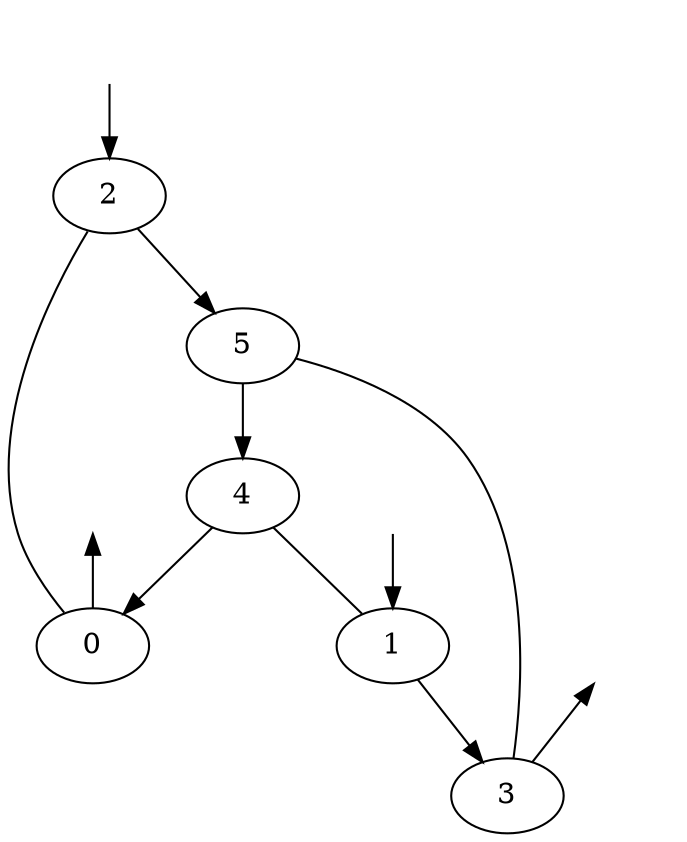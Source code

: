 digraph {
  0 [node_type=i,];
  1 [node_type=i,];
  2 [node_type=i,];
  3 [node_type=i,];
  4 [node_type=i,];
  5 [node_type=i,];
  ext0 [shape=none, label="" flow=sink];
  ext0 -> 0[dir=back cut_flow=reversed,edge_id=1,pdg=1,];
  ext1 [shape=none, label="" flow=source];
  ext1 -> 1[dir=forward cut_flow=reversed,edge_id=0,pdg=11,];
  ext2 [shape=none, label="" flow=source];
  ext2 -> 2[dir=forward cut_flow=aligned,edge_id=1,pdg=1,];
  ext3 [shape=none, label="" flow=sink];
  ext3 -> 3[dir=back cut_flow=aligned,edge_id=0,pdg=11,];
  5 -> 4[ dir=forward cut_flow=uncut,edge_id=4,pdg=1,];
  4 -> 0[ dir=forward cut_flow=uncut,edge_id=5,pdg=1,];
  4 -> 1[ dir=none cut_flow=uncut,edge_id=6,pdg=22,];
  2 -> 5[ dir=forward cut_flow=uncut,edge_id=7,pdg=1,];
  5 -> 3[ dir=none cut_flow=uncut,edge_id=8,pdg=22,];
  2 -> 0[ dir=none cut_flow=uncut,edge_id=9,pdg=21,];
  1 -> 3[ dir=forward cut_flow=uncut,edge_id=10,pdg=11,];
}
digraph {
  0 [node_type=i,];
  1 [node_type=i,];
  2 [node_type=i,];
  3 [node_type=i,];
  4 [node_type=i,];
  5 [node_type=i,];
  ext0 [shape=none, label="" flow=sink];
  ext0 -> 0[dir=back cut_flow=reversed,edge_id=1,pdg=1,];
  ext1 [shape=none, label="" flow=source];
  ext1 -> 1[dir=forward cut_flow=reversed,edge_id=0,pdg=11,];
  ext2 [shape=none, label="" flow=source];
  ext2 -> 2[dir=forward cut_flow=aligned,edge_id=1,pdg=1,];
  ext3 [shape=none, label="" flow=sink];
  ext3 -> 3[dir=back cut_flow=aligned,edge_id=0,pdg=11,];
  5 -> 4[ dir=forward cut_flow=uncut,edge_id=4,pdg=1,];
  4 -> 0[ dir=forward cut_flow=uncut,edge_id=5,pdg=1,];
  4 -> 1[ dir=none cut_flow=uncut,edge_id=6,pdg=22,];
  2 -> 5[ dir=forward cut_flow=uncut,edge_id=7,pdg=1,];
  5 -> 0[ dir=none cut_flow=uncut,edge_id=8,pdg=21,];
  2 -> 3[ dir=none cut_flow=uncut,edge_id=9,pdg=22,];
  1 -> 3[ dir=forward cut_flow=uncut,edge_id=10,pdg=11,];
}
digraph {
  0 [node_type=i,];
  1 [node_type=i,];
  2 [node_type=i,];
  3 [node_type=i,];
  4 [node_type=i,];
  5 [node_type=i,];
  ext0 [shape=none, label="" flow=sink];
  ext0 -> 0[dir=back cut_flow=reversed,edge_id=1,pdg=1,];
  ext1 [shape=none, label="" flow=source];
  ext1 -> 1[dir=forward cut_flow=reversed,edge_id=0,pdg=11,];
  ext2 [shape=none, label="" flow=source];
  ext2 -> 2[dir=forward cut_flow=aligned,edge_id=1,pdg=1,];
  ext3 [shape=none, label="" flow=sink];
  ext3 -> 3[dir=back cut_flow=aligned,edge_id=0,pdg=11,];
  5 -> 4[ dir=forward cut_flow=uncut,edge_id=4,pdg=1,];
  2 -> 5[ dir=forward cut_flow=uncut,edge_id=5,pdg=1,];
  5 -> 3[ dir=none cut_flow=uncut,edge_id=6,pdg=22,];
  4 -> 2[ dir=none cut_flow=uncut,edge_id=7,pdg=21,];
  4 -> 0[ dir=forward cut_flow=uncut,edge_id=8,pdg=1,];
  1 -> 3[ dir=forward cut_flow=uncut,edge_id=9,pdg=11,];
  0 -> 1[ dir=none cut_flow=uncut,edge_id=10,pdg=22,];
}
digraph {
  0 [node_type=i,];
  1 [node_type=i,];
  2 [node_type=i,];
  3 [node_type=i,];
  4 [node_type=i,];
  5 [node_type=i,];
  ext0 [shape=none, label="" flow=sink];
  ext0 -> 0[dir=back cut_flow=reversed,edge_id=1,pdg=1,];
  ext1 [shape=none, label="" flow=source];
  ext1 -> 1[dir=forward cut_flow=reversed,edge_id=0,pdg=11,];
  ext2 [shape=none, label="" flow=source];
  ext2 -> 2[dir=forward cut_flow=aligned,edge_id=1,pdg=1,];
  ext3 [shape=none, label="" flow=sink];
  ext3 -> 3[dir=back cut_flow=aligned,edge_id=0,pdg=11,];
  5 -> 4[ dir=forward cut_flow=uncut,edge_id=4,pdg=1,];
  4 -> 3[ dir=none cut_flow=uncut,edge_id=5,pdg=22,];
  4 -> 0[ dir=forward cut_flow=uncut,edge_id=6,pdg=1,];
  2 -> 5[ dir=forward cut_flow=uncut,edge_id=7,pdg=1,];
  5 -> 2[ dir=none cut_flow=uncut,edge_id=8,pdg=21,];
  1 -> 3[ dir=forward cut_flow=uncut,edge_id=9,pdg=11,];
  0 -> 1[ dir=none cut_flow=uncut,edge_id=10,pdg=22,];
}
digraph {
  0 [node_type=i,];
  1 [node_type=i,];
  2 [node_type=i,];
  3 [node_type=i,];
  4 [node_type=i,];
  5 [node_type=i,];
  ext0 [shape=none, label="" flow=sink];
  ext0 -> 0[dir=back cut_flow=reversed,edge_id=1,pdg=1,];
  ext1 [shape=none, label="" flow=source];
  ext1 -> 1[dir=forward cut_flow=reversed,edge_id=0,pdg=11,];
  ext2 [shape=none, label="" flow=source];
  ext2 -> 2[dir=forward cut_flow=aligned,edge_id=1,pdg=1,];
  ext3 [shape=none, label="" flow=sink];
  ext3 -> 3[dir=back cut_flow=aligned,edge_id=0,pdg=11,];
  5 -> 4[ dir=forward cut_flow=uncut,edge_id=4,pdg=1,];
  4 -> 0[ dir=forward cut_flow=uncut,edge_id=5,pdg=1,];
  4 -> 0[ dir=none cut_flow=uncut,edge_id=6,pdg=21,];
  2 -> 5[ dir=forward cut_flow=uncut,edge_id=7,pdg=1,];
  5 -> 1[ dir=none cut_flow=uncut,edge_id=8,pdg=22,];
  2 -> 3[ dir=none cut_flow=uncut,edge_id=9,pdg=22,];
  1 -> 3[ dir=forward cut_flow=uncut,edge_id=10,pdg=11,];
}
digraph {
  0 [node_type=i,];
  1 [node_type=i,];
  2 [node_type=i,];
  3 [node_type=i,];
  4 [node_type=i,];
  5 [node_type=i,];
  ext0 [shape=none, label="" flow=sink];
  ext0 -> 0[dir=back cut_flow=reversed,edge_id=1,pdg=1,];
  ext1 [shape=none, label="" flow=source];
  ext1 -> 1[dir=forward cut_flow=reversed,edge_id=0,pdg=11,];
  ext2 [shape=none, label="" flow=source];
  ext2 -> 2[dir=forward cut_flow=aligned,edge_id=1,pdg=1,];
  ext3 [shape=none, label="" flow=sink];
  ext3 -> 3[dir=back cut_flow=aligned,edge_id=0,pdg=11,];
  5 -> 4[ dir=forward cut_flow=uncut,edge_id=4,pdg=1,];
  4 -> 5[ dir=none cut_flow=uncut,edge_id=5,pdg=21,];
  4 -> 0[ dir=forward cut_flow=uncut,edge_id=6,pdg=1,];
  2 -> 5[ dir=forward cut_flow=uncut,edge_id=7,pdg=1,];
  2 -> 3[ dir=none cut_flow=uncut,edge_id=8,pdg=22,];
  1 -> 3[ dir=forward cut_flow=uncut,edge_id=9,pdg=11,];
  0 -> 1[ dir=none cut_flow=uncut,edge_id=10,pdg=22,];
}
digraph {
  0 [node_type=i,];
  1 [node_type=i,];
  2 [node_type=i,];
  3 [node_type=i,];
  4 [node_type=i,];
  5 [node_type=i,];
  ext0 [shape=none, label="" flow=source];
  ext0 -> 0[dir=forward cut_flow=reversed,edge_id=1,pdg=1,];
  ext1 [shape=none, label="" flow=source];
  ext1 -> 1[dir=forward cut_flow=reversed,edge_id=0,pdg=11,];
  ext2 [shape=none, label="" flow=sink];
  ext2 -> 2[dir=back cut_flow=aligned,edge_id=1,pdg=1,];
  ext3 [shape=none, label="" flow=sink];
  ext3 -> 3[dir=back cut_flow=aligned,edge_id=0,pdg=11,];
  4 -> 5[ dir=forward cut_flow=uncut,edge_id=4,pdg=1,];
  0 -> 4[ dir=forward cut_flow=uncut,edge_id=5,pdg=1,];
  4 -> 1[ dir=none cut_flow=uncut,edge_id=6,pdg=22,];
  5 -> 2[ dir=forward cut_flow=uncut,edge_id=7,pdg=1,];
  5 -> 3[ dir=none cut_flow=uncut,edge_id=8,pdg=22,];
  2 -> 0[ dir=none cut_flow=uncut,edge_id=9,pdg=21,];
  1 -> 3[ dir=forward cut_flow=uncut,edge_id=10,pdg=11,];
}
digraph {
  0 [node_type=i,];
  1 [node_type=i,];
  2 [node_type=i,];
  3 [node_type=i,];
  4 [node_type=i,];
  5 [node_type=i,];
  ext0 [shape=none, label="" flow=source];
  ext0 -> 0[dir=forward cut_flow=reversed,edge_id=1,pdg=1,];
  ext1 [shape=none, label="" flow=source];
  ext1 -> 1[dir=forward cut_flow=reversed,edge_id=0,pdg=11,];
  ext2 [shape=none, label="" flow=sink];
  ext2 -> 2[dir=back cut_flow=aligned,edge_id=1,pdg=1,];
  ext3 [shape=none, label="" flow=sink];
  ext3 -> 3[dir=back cut_flow=aligned,edge_id=0,pdg=11,];
  4 -> 5[ dir=forward cut_flow=uncut,edge_id=4,pdg=1,];
  0 -> 4[ dir=forward cut_flow=uncut,edge_id=5,pdg=1,];
  4 -> 1[ dir=none cut_flow=uncut,edge_id=6,pdg=22,];
  5 -> 2[ dir=forward cut_flow=uncut,edge_id=7,pdg=1,];
  5 -> 0[ dir=none cut_flow=uncut,edge_id=8,pdg=21,];
  2 -> 3[ dir=none cut_flow=uncut,edge_id=9,pdg=22,];
  1 -> 3[ dir=forward cut_flow=uncut,edge_id=10,pdg=11,];
}
digraph {
  0 [node_type=i,];
  1 [node_type=i,];
  2 [node_type=i,];
  3 [node_type=i,];
  4 [node_type=i,];
  5 [node_type=i,];
  ext0 [shape=none, label="" flow=source];
  ext0 -> 0[dir=forward cut_flow=reversed,edge_id=1,pdg=1,];
  ext1 [shape=none, label="" flow=source];
  ext1 -> 1[dir=forward cut_flow=reversed,edge_id=0,pdg=11,];
  ext2 [shape=none, label="" flow=sink];
  ext2 -> 2[dir=back cut_flow=aligned,edge_id=1,pdg=1,];
  ext3 [shape=none, label="" flow=sink];
  ext3 -> 3[dir=back cut_flow=aligned,edge_id=0,pdg=11,];
  4 -> 5[ dir=forward cut_flow=uncut,edge_id=4,pdg=1,];
  5 -> 2[ dir=forward cut_flow=uncut,edge_id=5,pdg=1,];
  5 -> 3[ dir=none cut_flow=uncut,edge_id=6,pdg=22,];
  4 -> 2[ dir=none cut_flow=uncut,edge_id=7,pdg=21,];
  0 -> 4[ dir=forward cut_flow=uncut,edge_id=8,pdg=1,];
  1 -> 3[ dir=forward cut_flow=uncut,edge_id=9,pdg=11,];
  0 -> 1[ dir=none cut_flow=uncut,edge_id=10,pdg=22,];
}
digraph {
  0 [node_type=i,];
  1 [node_type=i,];
  2 [node_type=i,];
  3 [node_type=i,];
  4 [node_type=i,];
  5 [node_type=i,];
  ext0 [shape=none, label="" flow=source];
  ext0 -> 0[dir=forward cut_flow=reversed,edge_id=1,pdg=1,];
  ext1 [shape=none, label="" flow=source];
  ext1 -> 1[dir=forward cut_flow=reversed,edge_id=0,pdg=11,];
  ext2 [shape=none, label="" flow=sink];
  ext2 -> 2[dir=back cut_flow=aligned,edge_id=1,pdg=1,];
  ext3 [shape=none, label="" flow=sink];
  ext3 -> 3[dir=back cut_flow=aligned,edge_id=0,pdg=11,];
  4 -> 5[ dir=forward cut_flow=uncut,edge_id=4,pdg=1,];
  4 -> 3[ dir=none cut_flow=uncut,edge_id=5,pdg=22,];
  0 -> 4[ dir=forward cut_flow=uncut,edge_id=6,pdg=1,];
  5 -> 2[ dir=forward cut_flow=uncut,edge_id=7,pdg=1,];
  5 -> 2[ dir=none cut_flow=uncut,edge_id=8,pdg=21,];
  1 -> 3[ dir=forward cut_flow=uncut,edge_id=9,pdg=11,];
  0 -> 1[ dir=none cut_flow=uncut,edge_id=10,pdg=22,];
}
digraph {
  0 [node_type=i,];
  1 [node_type=i,];
  2 [node_type=i,];
  3 [node_type=i,];
  4 [node_type=i,];
  5 [node_type=i,];
  ext0 [shape=none, label="" flow=source];
  ext0 -> 0[dir=forward cut_flow=reversed,edge_id=1,pdg=1,];
  ext1 [shape=none, label="" flow=source];
  ext1 -> 1[dir=forward cut_flow=reversed,edge_id=0,pdg=11,];
  ext2 [shape=none, label="" flow=sink];
  ext2 -> 2[dir=back cut_flow=aligned,edge_id=1,pdg=1,];
  ext3 [shape=none, label="" flow=sink];
  ext3 -> 3[dir=back cut_flow=aligned,edge_id=0,pdg=11,];
  4 -> 5[ dir=forward cut_flow=uncut,edge_id=4,pdg=1,];
  0 -> 4[ dir=forward cut_flow=uncut,edge_id=5,pdg=1,];
  4 -> 0[ dir=none cut_flow=uncut,edge_id=6,pdg=21,];
  5 -> 2[ dir=forward cut_flow=uncut,edge_id=7,pdg=1,];
  5 -> 1[ dir=none cut_flow=uncut,edge_id=8,pdg=22,];
  2 -> 3[ dir=none cut_flow=uncut,edge_id=9,pdg=22,];
  1 -> 3[ dir=forward cut_flow=uncut,edge_id=10,pdg=11,];
}
digraph {
  0 [node_type=i,];
  1 [node_type=i,];
  2 [node_type=i,];
  3 [node_type=i,];
  4 [node_type=i,];
  5 [node_type=i,];
  ext0 [shape=none, label="" flow=source];
  ext0 -> 0[dir=forward cut_flow=reversed,edge_id=1,pdg=1,];
  ext1 [shape=none, label="" flow=source];
  ext1 -> 1[dir=forward cut_flow=reversed,edge_id=0,pdg=11,];
  ext2 [shape=none, label="" flow=sink];
  ext2 -> 2[dir=back cut_flow=aligned,edge_id=1,pdg=1,];
  ext3 [shape=none, label="" flow=sink];
  ext3 -> 3[dir=back cut_flow=aligned,edge_id=0,pdg=11,];
  4 -> 5[ dir=forward cut_flow=uncut,edge_id=4,pdg=1,];
  4 -> 5[ dir=none cut_flow=uncut,edge_id=5,pdg=21,];
  0 -> 4[ dir=forward cut_flow=uncut,edge_id=6,pdg=1,];
  5 -> 2[ dir=forward cut_flow=uncut,edge_id=7,pdg=1,];
  2 -> 3[ dir=none cut_flow=uncut,edge_id=8,pdg=22,];
  1 -> 3[ dir=forward cut_flow=uncut,edge_id=9,pdg=11,];
  0 -> 1[ dir=none cut_flow=uncut,edge_id=10,pdg=22,];
}
digraph {
  0 [node_type=i,];
  1 [node_type=i,];
  2 [node_type=i,];
  3 [node_type=i,];
  4 [node_type=i,];
  5 [node_type=i,];
  ext0 [shape=none, label="" flow=source];
  ext0 -> 0[dir=none cut_flow=reversed,edge_id=1,pdg=21,];
  ext1 [shape=none, label="" flow=source];
  ext1 -> 1[dir=forward cut_flow=reversed,edge_id=0,pdg=11,];
  ext2 [shape=none, label="" flow=sink];
  ext2 -> 2[dir=none cut_flow=aligned,edge_id=1,pdg=21,];
  ext3 [shape=none, label="" flow=sink];
  ext3 -> 3[dir=back cut_flow=aligned,edge_id=0,pdg=11,];
  4 -> 5[ dir=forward cut_flow=uncut,edge_id=4,pdg=1,];
  0 -> 4[ dir=forward cut_flow=uncut,edge_id=5,pdg=1,];
  4 -> 1[ dir=none cut_flow=uncut,edge_id=6,pdg=22,];
  5 -> 2[ dir=forward cut_flow=uncut,edge_id=7,pdg=1,];
  5 -> 3[ dir=none cut_flow=uncut,edge_id=8,pdg=22,];
  2 -> 0[ dir=forward cut_flow=uncut,edge_id=9,pdg=1,];
  1 -> 3[ dir=forward cut_flow=uncut,edge_id=10,pdg=11,];
}
digraph {
  0 [node_type=i,];
  1 [node_type=i,];
  2 [node_type=i,];
  3 [node_type=i,];
  4 [node_type=i,];
  5 [node_type=i,];
  ext0 [shape=none, label="" flow=source];
  ext0 -> 0[dir=none cut_flow=reversed,edge_id=1,pdg=21,];
  ext1 [shape=none, label="" flow=source];
  ext1 -> 1[dir=forward cut_flow=reversed,edge_id=0,pdg=11,];
  ext2 [shape=none, label="" flow=sink];
  ext2 -> 2[dir=none cut_flow=aligned,edge_id=1,pdg=21,];
  ext3 [shape=none, label="" flow=sink];
  ext3 -> 3[dir=back cut_flow=aligned,edge_id=0,pdg=11,];
  4 -> 5[ dir=forward cut_flow=uncut,edge_id=4,pdg=1,];
  5 -> 0[ dir=forward cut_flow=uncut,edge_id=5,pdg=1,];
  5 -> 1[ dir=none cut_flow=uncut,edge_id=6,pdg=22,];
  2 -> 4[ dir=forward cut_flow=uncut,edge_id=7,pdg=1,];
  4 -> 3[ dir=none cut_flow=uncut,edge_id=8,pdg=22,];
  0 -> 2[ dir=forward cut_flow=uncut,edge_id=9,pdg=1,];
  1 -> 3[ dir=forward cut_flow=uncut,edge_id=10,pdg=11,];
}
digraph {
  0 [node_type=i,];
  1 [node_type=i,];
  2 [node_type=i,];
  3 [node_type=i,];
  4 [node_type=i,];
  5 [node_type=i,];
  ext0 [shape=none, label="" flow=source];
  ext0 -> 0[dir=none cut_flow=reversed,edge_id=1,pdg=21,];
  ext1 [shape=none, label="" flow=source];
  ext1 -> 1[dir=forward cut_flow=reversed,edge_id=0,pdg=11,];
  ext2 [shape=none, label="" flow=sink];
  ext2 -> 2[dir=none cut_flow=aligned,edge_id=1,pdg=21,];
  ext3 [shape=none, label="" flow=sink];
  ext3 -> 3[dir=back cut_flow=aligned,edge_id=0,pdg=11,];
  4 -> 2[ dir=forward cut_flow=uncut,edge_id=4,pdg=1,];
  0 -> 4[ dir=forward cut_flow=uncut,edge_id=5,pdg=1,];
  4 -> 1[ dir=none cut_flow=uncut,edge_id=6,pdg=22,];
  2 -> 5[ dir=forward cut_flow=uncut,edge_id=7,pdg=1,];
  5 -> 3[ dir=none cut_flow=uncut,edge_id=8,pdg=22,];
  5 -> 0[ dir=forward cut_flow=uncut,edge_id=9,pdg=1,];
  1 -> 3[ dir=forward cut_flow=uncut,edge_id=10,pdg=11,];
}
digraph {
  0 [node_type=i,];
  1 [node_type=i,];
  2 [node_type=i,];
  3 [node_type=i,];
  4 [node_type=i,];
  5 [node_type=i,];
  ext0 [shape=none, label="" flow=source];
  ext0 -> 0[dir=none cut_flow=reversed,edge_id=1,pdg=21,];
  ext1 [shape=none, label="" flow=source];
  ext1 -> 1[dir=forward cut_flow=reversed,edge_id=0,pdg=11,];
  ext2 [shape=none, label="" flow=sink];
  ext2 -> 2[dir=none cut_flow=aligned,edge_id=1,pdg=21,];
  ext3 [shape=none, label="" flow=sink];
  ext3 -> 3[dir=back cut_flow=aligned,edge_id=0,pdg=11,];
  2 -> 4[ dir=forward cut_flow=uncut,edge_id=4,pdg=1,];
  4 -> 0[ dir=forward cut_flow=uncut,edge_id=5,pdg=1,];
  4 -> 1[ dir=none cut_flow=uncut,edge_id=6,pdg=22,];
  5 -> 2[ dir=forward cut_flow=uncut,edge_id=7,pdg=1,];
  5 -> 3[ dir=none cut_flow=uncut,edge_id=8,pdg=22,];
  0 -> 5[ dir=forward cut_flow=uncut,edge_id=9,pdg=1,];
  1 -> 3[ dir=forward cut_flow=uncut,edge_id=10,pdg=11,];
}
digraph {
  0 [node_type=i,];
  1 [node_type=i,];
  2 [node_type=i,];
  3 [node_type=i,];
  4 [node_type=i,];
  5 [node_type=i,];
  ext0 [shape=none, label="" flow=sink];
  ext0 -> 0[dir=back cut_flow=reversed,edge_id=2,pdg=1,];
  ext1 [shape=none, label="" flow=sink];
  ext1 -> 1[dir=back cut_flow=reversed,edge_id=1,pdg=1,];
  ext2 [shape=none, label="" flow=source];
  ext2 -> 2[dir=forward cut_flow=reversed,edge_id=0,pdg=11,];
  ext3 [shape=none, label="" flow=source];
  ext3 -> 3[dir=forward cut_flow=aligned,edge_id=2,pdg=1,];
  ext4 [shape=none, label="" flow=source];
  ext4 -> 4[dir=forward cut_flow=aligned,edge_id=1,pdg=1,];
  ext5 [shape=none, label="" flow=sink];
  ext5 -> 5[dir=back cut_flow=aligned,edge_id=0,pdg=11,];
  3 -> 1[ dir=forward cut_flow=uncut,edge_id=6,pdg=1,];
  3 -> 2[ dir=none cut_flow=uncut,edge_id=7,pdg=22,];
  4 -> 5[ dir=none cut_flow=uncut,edge_id=8,pdg=22,];
  4 -> 0[ dir=forward cut_flow=uncut,edge_id=9,pdg=1,];
  2 -> 5[ dir=forward cut_flow=uncut,edge_id=10,pdg=11,];
  0 -> 1[ dir=none cut_flow=uncut,edge_id=11,pdg=21,];
}
digraph {
  0 [node_type=i,];
  1 [node_type=i,];
  2 [node_type=i,];
  3 [node_type=i,];
  4 [node_type=i,];
  5 [node_type=i,];
  ext0 [shape=none, label="" flow=sink];
  ext0 -> 0[dir=back cut_flow=reversed,edge_id=2,pdg=1,];
  ext1 [shape=none, label="" flow=sink];
  ext1 -> 1[dir=back cut_flow=reversed,edge_id=1,pdg=1,];
  ext2 [shape=none, label="" flow=source];
  ext2 -> 2[dir=forward cut_flow=reversed,edge_id=0,pdg=11,];
  ext3 [shape=none, label="" flow=source];
  ext3 -> 3[dir=forward cut_flow=aligned,edge_id=2,pdg=1,];
  ext4 [shape=none, label="" flow=source];
  ext4 -> 4[dir=forward cut_flow=aligned,edge_id=1,pdg=1,];
  ext5 [shape=none, label="" flow=sink];
  ext5 -> 5[dir=back cut_flow=aligned,edge_id=0,pdg=11,];
  3 -> 5[ dir=none cut_flow=uncut,edge_id=6,pdg=22,];
  3 -> 1[ dir=forward cut_flow=uncut,edge_id=7,pdg=1,];
  4 -> 0[ dir=forward cut_flow=uncut,edge_id=8,pdg=1,];
  4 -> 1[ dir=none cut_flow=uncut,edge_id=9,pdg=21,];
  2 -> 5[ dir=forward cut_flow=uncut,edge_id=10,pdg=11,];
  0 -> 2[ dir=none cut_flow=uncut,edge_id=11,pdg=22,];
}
digraph {
  0 [node_type=i,];
  1 [node_type=i,];
  2 [node_type=i,];
  3 [node_type=i,];
  4 [node_type=i,];
  5 [node_type=i,];
  ext0 [shape=none, label="" flow=sink];
  ext0 -> 0[dir=back cut_flow=reversed,edge_id=2,pdg=1,];
  ext1 [shape=none, label="" flow=sink];
  ext1 -> 1[dir=back cut_flow=reversed,edge_id=1,pdg=1,];
  ext2 [shape=none, label="" flow=source];
  ext2 -> 2[dir=forward cut_flow=reversed,edge_id=0,pdg=11,];
  ext3 [shape=none, label="" flow=source];
  ext3 -> 3[dir=forward cut_flow=aligned,edge_id=2,pdg=1,];
  ext4 [shape=none, label="" flow=source];
  ext4 -> 0[dir=forward cut_flow=aligned,edge_id=1,pdg=1,];
  ext5 [shape=none, label="" flow=sink];
  ext5 -> 4[dir=back cut_flow=aligned,edge_id=0,pdg=11,];
  3 -> 5[ dir=forward cut_flow=uncut,edge_id=6,pdg=1,];
  5 -> 1[ dir=forward cut_flow=uncut,edge_id=7,pdg=1,];
  5 -> 2[ dir=none cut_flow=uncut,edge_id=8,pdg=22,];
  3 -> 4[ dir=none cut_flow=uncut,edge_id=9,pdg=22,];
  2 -> 4[ dir=forward cut_flow=uncut,edge_id=10,pdg=11,];
  0 -> 1[ dir=none cut_flow=uncut,edge_id=11,pdg=21,];
}
digraph {
  0 [node_type=i,];
  1 [node_type=i,];
  2 [node_type=i,];
  3 [node_type=i,];
  4 [node_type=i,];
  5 [node_type=i,];
  ext0 [shape=none, label="" flow=sink];
  ext0 -> 0[dir=back cut_flow=reversed,edge_id=2,pdg=1,];
  ext1 [shape=none, label="" flow=sink];
  ext1 -> 1[dir=back cut_flow=reversed,edge_id=1,pdg=1,];
  ext2 [shape=none, label="" flow=source];
  ext2 -> 2[dir=forward cut_flow=reversed,edge_id=0,pdg=11,];
  ext3 [shape=none, label="" flow=source];
  ext3 -> 3[dir=forward cut_flow=aligned,edge_id=2,pdg=1,];
  ext4 [shape=none, label="" flow=source];
  ext4 -> 0[dir=forward cut_flow=aligned,edge_id=1,pdg=1,];
  ext5 [shape=none, label="" flow=sink];
  ext5 -> 4[dir=back cut_flow=aligned,edge_id=0,pdg=11,];
  3 -> 5[ dir=forward cut_flow=uncut,edge_id=6,pdg=1,];
  5 -> 4[ dir=none cut_flow=uncut,edge_id=7,pdg=22,];
  5 -> 1[ dir=forward cut_flow=uncut,edge_id=8,pdg=1,];
  3 -> 1[ dir=none cut_flow=uncut,edge_id=9,pdg=21,];
  2 -> 4[ dir=forward cut_flow=uncut,edge_id=10,pdg=11,];
  0 -> 2[ dir=none cut_flow=uncut,edge_id=11,pdg=22,];
}
digraph {
  0 [node_type=i,];
  1 [node_type=i,];
  2 [node_type=i,];
  3 [node_type=i,];
  4 [node_type=i,];
  5 [node_type=i,];
  ext0 [shape=none, label="" flow=sink];
  ext0 -> 0[dir=back cut_flow=reversed,edge_id=2,pdg=1,];
  ext1 [shape=none, label="" flow=sink];
  ext1 -> 1[dir=back cut_flow=reversed,edge_id=1,pdg=1,];
  ext2 [shape=none, label="" flow=source];
  ext2 -> 2[dir=forward cut_flow=reversed,edge_id=0,pdg=11,];
  ext3 [shape=none, label="" flow=source];
  ext3 -> 3[dir=forward cut_flow=aligned,edge_id=2,pdg=1,];
  ext4 [shape=none, label="" flow=source];
  ext4 -> 0[dir=forward cut_flow=aligned,edge_id=1,pdg=1,];
  ext5 [shape=none, label="" flow=sink];
  ext5 -> 4[dir=back cut_flow=aligned,edge_id=0,pdg=11,];
  3 -> 5[ dir=forward cut_flow=uncut,edge_id=6,pdg=1,];
  5 -> 4[ dir=none cut_flow=uncut,edge_id=7,pdg=22,];
  5 -> 1[ dir=forward cut_flow=uncut,edge_id=8,pdg=1,];
  3 -> 0[ dir=none cut_flow=uncut,edge_id=9,pdg=21,];
  2 -> 4[ dir=forward cut_flow=uncut,edge_id=10,pdg=11,];
  1 -> 2[ dir=none cut_flow=uncut,edge_id=11,pdg=22,];
}
digraph {
  0 [node_type=i,];
  1 [node_type=i,];
  2 [node_type=i,];
  3 [node_type=i,];
  4 [node_type=i,];
  5 [node_type=i,];
  ext0 [shape=none, label="" flow=sink];
  ext0 -> 0[dir=back cut_flow=reversed,edge_id=2,pdg=1,];
  ext1 [shape=none, label="" flow=sink];
  ext1 -> 1[dir=back cut_flow=reversed,edge_id=1,pdg=1,];
  ext2 [shape=none, label="" flow=source];
  ext2 -> 2[dir=forward cut_flow=reversed,edge_id=0,pdg=11,];
  ext3 [shape=none, label="" flow=source];
  ext3 -> 3[dir=forward cut_flow=aligned,edge_id=2,pdg=1,];
  ext4 [shape=none, label="" flow=source];
  ext4 -> 0[dir=forward cut_flow=aligned,edge_id=1,pdg=1,];
  ext5 [shape=none, label="" flow=sink];
  ext5 -> 4[dir=back cut_flow=aligned,edge_id=0,pdg=11,];
  3 -> 5[ dir=forward cut_flow=uncut,edge_id=6,pdg=1,];
  5 -> 1[ dir=forward cut_flow=uncut,edge_id=7,pdg=1,];
  5 -> 2[ dir=none cut_flow=uncut,edge_id=8,pdg=22,];
  3 -> 1[ dir=none cut_flow=uncut,edge_id=9,pdg=21,];
  4 -> 0[ dir=none cut_flow=uncut,edge_id=10,pdg=22,];
  2 -> 4[ dir=forward cut_flow=uncut,edge_id=11,pdg=11,];
}
digraph {
  0 [node_type=i,];
  1 [node_type=i,];
  2 [node_type=i,];
  3 [node_type=i,];
  4 [node_type=i,];
  5 [node_type=i,];
  ext0 [shape=none, label="" flow=sink];
  ext0 -> 0[dir=back cut_flow=reversed,edge_id=2,pdg=1,];
  ext1 [shape=none, label="" flow=sink];
  ext1 -> 1[dir=back cut_flow=reversed,edge_id=1,pdg=1,];
  ext2 [shape=none, label="" flow=source];
  ext2 -> 2[dir=forward cut_flow=reversed,edge_id=0,pdg=11,];
  ext3 [shape=none, label="" flow=source];
  ext3 -> 3[dir=forward cut_flow=aligned,edge_id=2,pdg=1,];
  ext4 [shape=none, label="" flow=source];
  ext4 -> 4[dir=forward cut_flow=aligned,edge_id=1,pdg=1,];
  ext5 [shape=none, label="" flow=sink];
  ext5 -> 5[dir=back cut_flow=aligned,edge_id=0,pdg=11,];
  3 -> 4[ dir=none cut_flow=uncut,edge_id=6,pdg=21,];
  3 -> 1[ dir=forward cut_flow=uncut,edge_id=7,pdg=1,];
  4 -> 0[ dir=forward cut_flow=uncut,edge_id=8,pdg=1,];
  5 -> 1[ dir=none cut_flow=uncut,edge_id=9,pdg=22,];
  2 -> 5[ dir=forward cut_flow=uncut,edge_id=10,pdg=11,];
  0 -> 2[ dir=none cut_flow=uncut,edge_id=11,pdg=22,];
}
digraph {
  0 [node_type=i,];
  1 [node_type=i,];
  2 [node_type=i,];
  3 [node_type=i,];
  4 [node_type=i,];
  5 [node_type=i,];
  ext0 [shape=none, label="" flow=sink];
  ext0 -> 0[dir=back cut_flow=reversed,edge_id=2,pdg=1,];
  ext1 [shape=none, label="" flow=sink];
  ext1 -> 1[dir=back cut_flow=reversed,edge_id=1,pdg=1,];
  ext2 [shape=none, label="" flow=source];
  ext2 -> 2[dir=forward cut_flow=reversed,edge_id=0,pdg=11,];
  ext3 [shape=none, label="" flow=source];
  ext3 -> 3[dir=forward cut_flow=aligned,edge_id=2,pdg=1,];
  ext4 [shape=none, label="" flow=source];
  ext4 -> 0[dir=forward cut_flow=aligned,edge_id=1,pdg=1,];
  ext5 [shape=none, label="" flow=sink];
  ext5 -> 4[dir=back cut_flow=aligned,edge_id=0,pdg=11,];
  3 -> 5[ dir=forward cut_flow=uncut,edge_id=6,pdg=1,];
  5 -> 1[ dir=forward cut_flow=uncut,edge_id=7,pdg=1,];
  5 -> 1[ dir=none cut_flow=uncut,edge_id=8,pdg=21,];
  3 -> 4[ dir=none cut_flow=uncut,edge_id=9,pdg=22,];
  2 -> 4[ dir=forward cut_flow=uncut,edge_id=10,pdg=11,];
  0 -> 2[ dir=none cut_flow=uncut,edge_id=11,pdg=22,];
}
digraph {
  0 [node_type=i,];
  1 [node_type=i,];
  2 [node_type=i,];
  3 [node_type=i,];
  4 [node_type=i,];
  5 [node_type=i,];
  ext0 [shape=none, label="" flow=sink];
  ext0 -> 0[dir=back cut_flow=reversed,edge_id=2,pdg=1,];
  ext1 [shape=none, label="" flow=sink];
  ext1 -> 1[dir=back cut_flow=reversed,edge_id=1,pdg=1,];
  ext2 [shape=none, label="" flow=source];
  ext2 -> 2[dir=forward cut_flow=reversed,edge_id=0,pdg=11,];
  ext3 [shape=none, label="" flow=source];
  ext3 -> 3[dir=forward cut_flow=aligned,edge_id=2,pdg=1,];
  ext4 [shape=none, label="" flow=source];
  ext4 -> 0[dir=forward cut_flow=aligned,edge_id=1,pdg=1,];
  ext5 [shape=none, label="" flow=sink];
  ext5 -> 4[dir=back cut_flow=aligned,edge_id=0,pdg=11,];
  3 -> 5[ dir=forward cut_flow=uncut,edge_id=6,pdg=1,];
  5 -> 0[ dir=none cut_flow=uncut,edge_id=7,pdg=21,];
  5 -> 1[ dir=forward cut_flow=uncut,edge_id=8,pdg=1,];
  3 -> 4[ dir=none cut_flow=uncut,edge_id=9,pdg=22,];
  2 -> 4[ dir=forward cut_flow=uncut,edge_id=10,pdg=11,];
  1 -> 2[ dir=none cut_flow=uncut,edge_id=11,pdg=22,];
}
digraph {
  0 [node_type=i,];
  1 [node_type=i,];
  2 [node_type=i,];
  3 [node_type=i,];
  4 [node_type=i,];
  5 [node_type=i,];
  ext0 [shape=none, label="" flow=sink];
  ext0 -> 0[dir=back cut_flow=reversed,edge_id=2,pdg=1,];
  ext1 [shape=none, label="" flow=sink];
  ext1 -> 1[dir=back cut_flow=reversed,edge_id=1,pdg=1,];
  ext2 [shape=none, label="" flow=source];
  ext2 -> 2[dir=forward cut_flow=reversed,edge_id=0,pdg=11,];
  ext3 [shape=none, label="" flow=source];
  ext3 -> 3[dir=forward cut_flow=aligned,edge_id=2,pdg=1,];
  ext4 [shape=none, label="" flow=source];
  ext4 -> 0[dir=forward cut_flow=aligned,edge_id=1,pdg=1,];
  ext5 [shape=none, label="" flow=sink];
  ext5 -> 4[dir=back cut_flow=aligned,edge_id=0,pdg=11,];
  3 -> 5[ dir=forward cut_flow=uncut,edge_id=6,pdg=1,];
  5 -> 1[ dir=forward cut_flow=uncut,edge_id=7,pdg=1,];
  5 -> 1[ dir=none cut_flow=uncut,edge_id=8,pdg=21,];
  3 -> 2[ dir=none cut_flow=uncut,edge_id=9,pdg=22,];
  4 -> 0[ dir=none cut_flow=uncut,edge_id=10,pdg=22,];
  2 -> 4[ dir=forward cut_flow=uncut,edge_id=11,pdg=11,];
}
digraph {
  0 [node_type=i,];
  1 [node_type=i,];
  2 [node_type=i,];
  3 [node_type=i,];
  4 [node_type=i,];
  5 [node_type=i,];
  ext0 [shape=none, label="" flow=sink];
  ext0 -> 0[dir=back cut_flow=reversed,edge_id=2,pdg=1,];
  ext1 [shape=none, label="" flow=sink];
  ext1 -> 1[dir=back cut_flow=reversed,edge_id=1,pdg=1,];
  ext2 [shape=none, label="" flow=source];
  ext2 -> 2[dir=forward cut_flow=reversed,edge_id=0,pdg=11,];
  ext3 [shape=none, label="" flow=source];
  ext3 -> 3[dir=forward cut_flow=aligned,edge_id=2,pdg=1,];
  ext4 [shape=none, label="" flow=source];
  ext4 -> 0[dir=forward cut_flow=aligned,edge_id=1,pdg=1,];
  ext5 [shape=none, label="" flow=sink];
  ext5 -> 4[dir=back cut_flow=aligned,edge_id=0,pdg=11,];
  3 -> 5[ dir=forward cut_flow=uncut,edge_id=6,pdg=1,];
  5 -> 3[ dir=none cut_flow=uncut,edge_id=7,pdg=21,];
  5 -> 1[ dir=forward cut_flow=uncut,edge_id=8,pdg=1,];
  4 -> 0[ dir=none cut_flow=uncut,edge_id=9,pdg=22,];
  2 -> 4[ dir=forward cut_flow=uncut,edge_id=10,pdg=11,];
  1 -> 2[ dir=none cut_flow=uncut,edge_id=11,pdg=22,];
}
digraph {
  0 [node_type=i,];
  1 [node_type=i,];
  2 [node_type=i,];
  3 [node_type=i,];
  4 [node_type=i,];
  5 [node_type=i,];
  ext0 [shape=none, label="" flow=sink];
  ext0 -> 0[dir=back cut_flow=reversed,edge_id=2,pdg=1,];
  ext1 [shape=none, label="" flow=sink];
  ext1 -> 1[dir=back cut_flow=reversed,edge_id=1,pdg=1,];
  ext2 [shape=none, label="" flow=source];
  ext2 -> 2[dir=forward cut_flow=reversed,edge_id=0,pdg=11,];
  ext3 [shape=none, label="" flow=source];
  ext3 -> 3[dir=forward cut_flow=aligned,edge_id=2,pdg=1,];
  ext4 [shape=none, label="" flow=source];
  ext4 -> 0[dir=forward cut_flow=aligned,edge_id=1,pdg=1,];
  ext5 [shape=none, label="" flow=sink];
  ext5 -> 4[dir=back cut_flow=aligned,edge_id=0,pdg=11,];
  3 -> 5[ dir=forward cut_flow=uncut,edge_id=6,pdg=1,];
  5 -> 3[ dir=none cut_flow=uncut,edge_id=7,pdg=21,];
  5 -> 1[ dir=forward cut_flow=uncut,edge_id=8,pdg=1,];
  4 -> 1[ dir=none cut_flow=uncut,edge_id=9,pdg=22,];
  2 -> 4[ dir=forward cut_flow=uncut,edge_id=10,pdg=11,];
  0 -> 2[ dir=none cut_flow=uncut,edge_id=11,pdg=22,];
}
digraph {
  0 [node_type=i,];
  1 [node_type=i,];
  2 [node_type=i,];
  3 [node_type=i,];
  4 [node_type=i,];
  5 [node_type=i,];
  ext0 [shape=none, label="" flow=sink];
  ext0 -> 0[dir=back cut_flow=reversed,edge_id=2,pdg=1,];
  ext1 [shape=none, label="" flow=source];
  ext1 -> 1[dir=forward cut_flow=reversed,edge_id=1,pdg=1,];
  ext2 [shape=none, label="" flow=source];
  ext2 -> 2[dir=forward cut_flow=reversed,edge_id=0,pdg=11,];
  ext3 [shape=none, label="" flow=source];
  ext3 -> 3[dir=forward cut_flow=aligned,edge_id=2,pdg=1,];
  ext4 [shape=none, label="" flow=sink];
  ext4 -> 4[dir=back cut_flow=aligned,edge_id=1,pdg=1,];
  ext5 [shape=none, label="" flow=sink];
  ext5 -> 5[dir=back cut_flow=aligned,edge_id=0,pdg=11,];
  3 -> 4[ dir=forward cut_flow=uncut,edge_id=6,pdg=1,];
  3 -> 5[ dir=none cut_flow=uncut,edge_id=7,pdg=22,];
  4 -> 1[ dir=none cut_flow=uncut,edge_id=8,pdg=21,];
  2 -> 5[ dir=forward cut_flow=uncut,edge_id=9,pdg=11,];
  1 -> 0[ dir=forward cut_flow=uncut,edge_id=10,pdg=1,];
  0 -> 2[ dir=none cut_flow=uncut,edge_id=11,pdg=22,];
}
digraph {
  0 [node_type=i,];
  1 [node_type=i,];
  2 [node_type=i,];
  3 [node_type=i,];
  4 [node_type=i,];
  5 [node_type=i,];
  ext0 [shape=none, label="" flow=sink];
  ext0 -> 0[dir=back cut_flow=reversed,edge_id=2,pdg=1,];
  ext1 [shape=none, label="" flow=source];
  ext1 -> 1[dir=forward cut_flow=reversed,edge_id=1,pdg=1,];
  ext2 [shape=none, label="" flow=source];
  ext2 -> 2[dir=forward cut_flow=reversed,edge_id=0,pdg=11,];
  ext3 [shape=none, label="" flow=source];
  ext3 -> 3[dir=forward cut_flow=aligned,edge_id=2,pdg=1,];
  ext4 [shape=none, label="" flow=sink];
  ext4 -> 4[dir=back cut_flow=aligned,edge_id=1,pdg=1,];
  ext5 [shape=none, label="" flow=sink];
  ext5 -> 5[dir=back cut_flow=aligned,edge_id=0,pdg=11,];
  3 -> 4[ dir=forward cut_flow=uncut,edge_id=6,pdg=1,];
  3 -> 5[ dir=none cut_flow=uncut,edge_id=7,pdg=22,];
  4 -> 0[ dir=none cut_flow=uncut,edge_id=8,pdg=21,];
  2 -> 5[ dir=forward cut_flow=uncut,edge_id=9,pdg=11,];
  1 -> 0[ dir=forward cut_flow=uncut,edge_id=10,pdg=1,];
  1 -> 2[ dir=none cut_flow=uncut,edge_id=11,pdg=22,];
}
digraph {
  0 [node_type=i,];
  1 [node_type=i,];
  2 [node_type=i,];
  3 [node_type=i,];
  4 [node_type=i,];
  5 [node_type=i,];
  ext0 [shape=none, label="" flow=sink];
  ext0 -> 0[dir=back cut_flow=reversed,edge_id=2,pdg=1,];
  ext1 [shape=none, label="" flow=source];
  ext1 -> 0[dir=forward cut_flow=reversed,edge_id=1,pdg=1,];
  ext2 [shape=none, label="" flow=source];
  ext2 -> 1[dir=forward cut_flow=reversed,edge_id=0,pdg=11,];
  ext3 [shape=none, label="" flow=source];
  ext3 -> 2[dir=forward cut_flow=aligned,edge_id=2,pdg=1,];
  ext4 [shape=none, label="" flow=sink];
  ext4 -> 3[dir=back cut_flow=aligned,edge_id=1,pdg=1,];
  ext5 [shape=none, label="" flow=sink];
  ext5 -> 4[dir=back cut_flow=aligned,edge_id=0,pdg=11,];
  2 -> 5[ dir=forward cut_flow=uncut,edge_id=6,pdg=1,];
  5 -> 3[ dir=forward cut_flow=uncut,edge_id=7,pdg=1,];
  5 -> 1[ dir=none cut_flow=uncut,edge_id=8,pdg=22,];
  2 -> 4[ dir=none cut_flow=uncut,edge_id=9,pdg=22,];
  3 -> 0[ dir=none cut_flow=uncut,edge_id=10,pdg=21,];
  1 -> 4[ dir=forward cut_flow=uncut,edge_id=11,pdg=11,];
}
digraph {
  0 [node_type=i,];
  1 [node_type=i,];
  2 [node_type=i,];
  3 [node_type=i,];
  4 [node_type=i,];
  5 [node_type=i,];
  ext0 [shape=none, label="" flow=sink];
  ext0 -> 0[dir=back cut_flow=reversed,edge_id=2,pdg=1,];
  ext1 [shape=none, label="" flow=source];
  ext1 -> 1[dir=forward cut_flow=reversed,edge_id=1,pdg=1,];
  ext2 [shape=none, label="" flow=source];
  ext2 -> 2[dir=forward cut_flow=reversed,edge_id=0,pdg=11,];
  ext3 [shape=none, label="" flow=source];
  ext3 -> 3[dir=forward cut_flow=aligned,edge_id=2,pdg=1,];
  ext4 [shape=none, label="" flow=sink];
  ext4 -> 3[dir=back cut_flow=aligned,edge_id=1,pdg=1,];
  ext5 [shape=none, label="" flow=sink];
  ext5 -> 4[dir=back cut_flow=aligned,edge_id=0,pdg=11,];
  5 -> 4[ dir=none cut_flow=uncut,edge_id=6,pdg=22,];
  5 -> 0[ dir=forward cut_flow=uncut,edge_id=7,pdg=1,];
  1 -> 5[ dir=forward cut_flow=uncut,edge_id=8,pdg=1,];
  3 -> 1[ dir=none cut_flow=uncut,edge_id=9,pdg=21,];
  2 -> 4[ dir=forward cut_flow=uncut,edge_id=10,pdg=11,];
  0 -> 2[ dir=none cut_flow=uncut,edge_id=11,pdg=22,];
}
digraph {
  0 [node_type=i,];
  1 [node_type=i,];
  2 [node_type=i,];
  3 [node_type=i,];
  4 [node_type=i,];
  5 [node_type=i,];
  ext0 [shape=none, label="" flow=sink];
  ext0 -> 0[dir=back cut_flow=reversed,edge_id=2,pdg=1,];
  ext1 [shape=none, label="" flow=source];
  ext1 -> 1[dir=forward cut_flow=reversed,edge_id=1,pdg=1,];
  ext2 [shape=none, label="" flow=source];
  ext2 -> 2[dir=forward cut_flow=reversed,edge_id=0,pdg=11,];
  ext3 [shape=none, label="" flow=source];
  ext3 -> 3[dir=forward cut_flow=aligned,edge_id=2,pdg=1,];
  ext4 [shape=none, label="" flow=sink];
  ext4 -> 3[dir=back cut_flow=aligned,edge_id=1,pdg=1,];
  ext5 [shape=none, label="" flow=sink];
  ext5 -> 4[dir=back cut_flow=aligned,edge_id=0,pdg=11,];
  5 -> 4[ dir=none cut_flow=uncut,edge_id=6,pdg=22,];
  5 -> 0[ dir=forward cut_flow=uncut,edge_id=7,pdg=1,];
  1 -> 5[ dir=forward cut_flow=uncut,edge_id=8,pdg=1,];
  3 -> 0[ dir=none cut_flow=uncut,edge_id=9,pdg=21,];
  2 -> 4[ dir=forward cut_flow=uncut,edge_id=10,pdg=11,];
  1 -> 2[ dir=none cut_flow=uncut,edge_id=11,pdg=22,];
}
digraph {
  0 [node_type=i,];
  1 [node_type=i,];
  2 [node_type=i,];
  3 [node_type=i,];
  4 [node_type=i,];
  5 [node_type=i,];
  ext0 [shape=none, label="" flow=sink];
  ext0 -> 0[dir=back cut_flow=reversed,edge_id=2,pdg=1,];
  ext1 [shape=none, label="" flow=source];
  ext1 -> 0[dir=forward cut_flow=reversed,edge_id=1,pdg=1,];
  ext2 [shape=none, label="" flow=source];
  ext2 -> 1[dir=forward cut_flow=reversed,edge_id=0,pdg=11,];
  ext3 [shape=none, label="" flow=source];
  ext3 -> 2[dir=forward cut_flow=aligned,edge_id=2,pdg=1,];
  ext4 [shape=none, label="" flow=sink];
  ext4 -> 3[dir=back cut_flow=aligned,edge_id=1,pdg=1,];
  ext5 [shape=none, label="" flow=sink];
  ext5 -> 4[dir=back cut_flow=aligned,edge_id=0,pdg=11,];
  2 -> 5[ dir=forward cut_flow=uncut,edge_id=6,pdg=1,];
  5 -> 3[ dir=forward cut_flow=uncut,edge_id=7,pdg=1,];
  5 -> 1[ dir=none cut_flow=uncut,edge_id=8,pdg=22,];
  2 -> 0[ dir=none cut_flow=uncut,edge_id=9,pdg=21,];
  3 -> 4[ dir=none cut_flow=uncut,edge_id=10,pdg=22,];
  1 -> 4[ dir=forward cut_flow=uncut,edge_id=11,pdg=11,];
}
digraph {
  0 [node_type=i,];
  1 [node_type=i,];
  2 [node_type=i,];
  3 [node_type=i,];
  4 [node_type=i,];
  5 [node_type=i,];
  ext0 [shape=none, label="" flow=sink];
  ext0 -> 0[dir=back cut_flow=reversed,edge_id=2,pdg=1,];
  ext1 [shape=none, label="" flow=source];
  ext1 -> 1[dir=forward cut_flow=reversed,edge_id=1,pdg=1,];
  ext2 [shape=none, label="" flow=source];
  ext2 -> 2[dir=forward cut_flow=reversed,edge_id=0,pdg=11,];
  ext3 [shape=none, label="" flow=source];
  ext3 -> 3[dir=forward cut_flow=aligned,edge_id=2,pdg=1,];
  ext4 [shape=none, label="" flow=sink];
  ext4 -> 4[dir=back cut_flow=aligned,edge_id=1,pdg=1,];
  ext5 [shape=none, label="" flow=sink];
  ext5 -> 5[dir=back cut_flow=aligned,edge_id=0,pdg=11,];
  3 -> 4[ dir=forward cut_flow=uncut,edge_id=6,pdg=1,];
  3 -> 1[ dir=none cut_flow=uncut,edge_id=7,pdg=21,];
  4 -> 5[ dir=none cut_flow=uncut,edge_id=8,pdg=22,];
  2 -> 5[ dir=forward cut_flow=uncut,edge_id=9,pdg=11,];
  1 -> 0[ dir=forward cut_flow=uncut,edge_id=10,pdg=1,];
  0 -> 2[ dir=none cut_flow=uncut,edge_id=11,pdg=22,];
}
digraph {
  0 [node_type=i,];
  1 [node_type=i,];
  2 [node_type=i,];
  3 [node_type=i,];
  4 [node_type=i,];
  5 [node_type=i,];
  ext0 [shape=none, label="" flow=sink];
  ext0 -> 0[dir=back cut_flow=reversed,edge_id=2,pdg=1,];
  ext1 [shape=none, label="" flow=source];
  ext1 -> 1[dir=forward cut_flow=reversed,edge_id=1,pdg=1,];
  ext2 [shape=none, label="" flow=source];
  ext2 -> 2[dir=forward cut_flow=reversed,edge_id=0,pdg=11,];
  ext3 [shape=none, label="" flow=source];
  ext3 -> 3[dir=forward cut_flow=aligned,edge_id=2,pdg=1,];
  ext4 [shape=none, label="" flow=sink];
  ext4 -> 4[dir=back cut_flow=aligned,edge_id=1,pdg=1,];
  ext5 [shape=none, label="" flow=sink];
  ext5 -> 5[dir=back cut_flow=aligned,edge_id=0,pdg=11,];
  3 -> 4[ dir=forward cut_flow=uncut,edge_id=6,pdg=1,];
  3 -> 0[ dir=none cut_flow=uncut,edge_id=7,pdg=21,];
  4 -> 5[ dir=none cut_flow=uncut,edge_id=8,pdg=22,];
  2 -> 5[ dir=forward cut_flow=uncut,edge_id=9,pdg=11,];
  1 -> 0[ dir=forward cut_flow=uncut,edge_id=10,pdg=1,];
  1 -> 2[ dir=none cut_flow=uncut,edge_id=11,pdg=22,];
}
digraph {
  0 [node_type=i,];
  1 [node_type=i,];
  2 [node_type=i,];
  3 [node_type=i,];
  4 [node_type=i,];
  5 [node_type=i,];
  ext0 [shape=none, label="" flow=sink];
  ext0 -> 0[dir=back cut_flow=reversed,edge_id=2,pdg=1,];
  ext1 [shape=none, label="" flow=source];
  ext1 -> 0[dir=forward cut_flow=reversed,edge_id=1,pdg=1,];
  ext2 [shape=none, label="" flow=source];
  ext2 -> 1[dir=forward cut_flow=reversed,edge_id=0,pdg=11,];
  ext3 [shape=none, label="" flow=source];
  ext3 -> 2[dir=forward cut_flow=aligned,edge_id=2,pdg=1,];
  ext4 [shape=none, label="" flow=sink];
  ext4 -> 3[dir=back cut_flow=aligned,edge_id=1,pdg=1,];
  ext5 [shape=none, label="" flow=sink];
  ext5 -> 4[dir=back cut_flow=aligned,edge_id=0,pdg=11,];
  2 -> 5[ dir=forward cut_flow=uncut,edge_id=6,pdg=1,];
  5 -> 3[ dir=forward cut_flow=uncut,edge_id=7,pdg=1,];
  5 -> 0[ dir=none cut_flow=uncut,edge_id=8,pdg=21,];
  2 -> 4[ dir=none cut_flow=uncut,edge_id=9,pdg=22,];
  3 -> 1[ dir=none cut_flow=uncut,edge_id=10,pdg=22,];
  1 -> 4[ dir=forward cut_flow=uncut,edge_id=11,pdg=11,];
}
digraph {
  0 [node_type=i,];
  1 [node_type=i,];
  2 [node_type=i,];
  3 [node_type=i,];
  4 [node_type=i,];
  5 [node_type=i,];
  ext0 [shape=none, label="" flow=sink];
  ext0 -> 0[dir=back cut_flow=reversed,edge_id=2,pdg=1,];
  ext1 [shape=none, label="" flow=source];
  ext1 -> 0[dir=forward cut_flow=reversed,edge_id=1,pdg=1,];
  ext2 [shape=none, label="" flow=source];
  ext2 -> 1[dir=forward cut_flow=reversed,edge_id=0,pdg=11,];
  ext3 [shape=none, label="" flow=source];
  ext3 -> 2[dir=forward cut_flow=aligned,edge_id=2,pdg=1,];
  ext4 [shape=none, label="" flow=sink];
  ext4 -> 3[dir=back cut_flow=aligned,edge_id=1,pdg=1,];
  ext5 [shape=none, label="" flow=sink];
  ext5 -> 4[dir=back cut_flow=aligned,edge_id=0,pdg=11,];
  2 -> 5[ dir=forward cut_flow=uncut,edge_id=6,pdg=1,];
  5 -> 3[ dir=forward cut_flow=uncut,edge_id=7,pdg=1,];
  5 -> 0[ dir=none cut_flow=uncut,edge_id=8,pdg=21,];
  2 -> 1[ dir=none cut_flow=uncut,edge_id=9,pdg=22,];
  3 -> 4[ dir=none cut_flow=uncut,edge_id=10,pdg=22,];
  1 -> 4[ dir=forward cut_flow=uncut,edge_id=11,pdg=11,];
}
digraph {
  0 [node_type=i,];
  1 [node_type=i,];
  2 [node_type=i,];
  3 [node_type=i,];
  4 [node_type=i,];
  5 [node_type=i,];
  ext0 [shape=none, label="" flow=sink];
  ext0 -> 0[dir=back cut_flow=reversed,edge_id=2,pdg=1,];
  ext1 [shape=none, label="" flow=source];
  ext1 -> 1[dir=forward cut_flow=reversed,edge_id=1,pdg=1,];
  ext2 [shape=none, label="" flow=source];
  ext2 -> 2[dir=forward cut_flow=reversed,edge_id=0,pdg=11,];
  ext3 [shape=none, label="" flow=source];
  ext3 -> 3[dir=forward cut_flow=aligned,edge_id=2,pdg=1,];
  ext4 [shape=none, label="" flow=sink];
  ext4 -> 3[dir=back cut_flow=aligned,edge_id=1,pdg=1,];
  ext5 [shape=none, label="" flow=sink];
  ext5 -> 4[dir=back cut_flow=aligned,edge_id=0,pdg=11,];
  5 -> 3[ dir=none cut_flow=uncut,edge_id=6,pdg=21,];
  5 -> 0[ dir=forward cut_flow=uncut,edge_id=7,pdg=1,];
  1 -> 5[ dir=forward cut_flow=uncut,edge_id=8,pdg=1,];
  4 -> 0[ dir=none cut_flow=uncut,edge_id=9,pdg=22,];
  2 -> 4[ dir=forward cut_flow=uncut,edge_id=10,pdg=11,];
  1 -> 2[ dir=none cut_flow=uncut,edge_id=11,pdg=22,];
}
digraph {
  0 [node_type=i,];
  1 [node_type=i,];
  2 [node_type=i,];
  3 [node_type=i,];
  4 [node_type=i,];
  5 [node_type=i,];
  ext0 [shape=none, label="" flow=sink];
  ext0 -> 0[dir=back cut_flow=reversed,edge_id=2,pdg=1,];
  ext1 [shape=none, label="" flow=source];
  ext1 -> 1[dir=forward cut_flow=reversed,edge_id=1,pdg=1,];
  ext2 [shape=none, label="" flow=source];
  ext2 -> 2[dir=forward cut_flow=reversed,edge_id=0,pdg=11,];
  ext3 [shape=none, label="" flow=source];
  ext3 -> 3[dir=forward cut_flow=aligned,edge_id=2,pdg=1,];
  ext4 [shape=none, label="" flow=sink];
  ext4 -> 3[dir=back cut_flow=aligned,edge_id=1,pdg=1,];
  ext5 [shape=none, label="" flow=sink];
  ext5 -> 4[dir=back cut_flow=aligned,edge_id=0,pdg=11,];
  5 -> 3[ dir=none cut_flow=uncut,edge_id=6,pdg=21,];
  5 -> 0[ dir=forward cut_flow=uncut,edge_id=7,pdg=1,];
  1 -> 5[ dir=forward cut_flow=uncut,edge_id=8,pdg=1,];
  4 -> 1[ dir=none cut_flow=uncut,edge_id=9,pdg=22,];
  2 -> 4[ dir=forward cut_flow=uncut,edge_id=10,pdg=11,];
  0 -> 2[ dir=none cut_flow=uncut,edge_id=11,pdg=22,];
}
digraph {
  0 [node_type=i,];
  1 [node_type=i,];
  2 [node_type=i,];
  3 [node_type=i,];
  4 [node_type=i,];
  5 [node_type=i,];
  ext0 [shape=none, label="" flow=sink];
  ext0 -> 0[dir=back cut_flow=reversed,edge_id=2,pdg=1,];
  ext1 [shape=none, label="" flow=source];
  ext1 -> 1[dir=none cut_flow=reversed,edge_id=1,pdg=21,];
  ext2 [shape=none, label="" flow=source];
  ext2 -> 2[dir=forward cut_flow=reversed,edge_id=0,pdg=11,];
  ext3 [shape=none, label="" flow=source];
  ext3 -> 3[dir=forward cut_flow=aligned,edge_id=2,pdg=1,];
  ext4 [shape=none, label="" flow=sink];
  ext4 -> 4[dir=none cut_flow=aligned,edge_id=1,pdg=21,];
  ext5 [shape=none, label="" flow=sink];
  ext5 -> 5[dir=back cut_flow=aligned,edge_id=0,pdg=11,];
  3 -> 4[ dir=forward cut_flow=uncut,edge_id=6,pdg=1,];
  3 -> 5[ dir=none cut_flow=uncut,edge_id=7,pdg=22,];
  4 -> 1[ dir=forward cut_flow=uncut,edge_id=8,pdg=1,];
  2 -> 5[ dir=forward cut_flow=uncut,edge_id=9,pdg=11,];
  1 -> 0[ dir=forward cut_flow=uncut,edge_id=10,pdg=1,];
  0 -> 2[ dir=none cut_flow=uncut,edge_id=11,pdg=22,];
}
digraph {
  0 [node_type=i,];
  1 [node_type=i,];
  2 [node_type=i,];
  3 [node_type=i,];
  4 [node_type=i,];
  5 [node_type=i,];
  ext0 [shape=none, label="" flow=sink];
  ext0 -> 0[dir=back cut_flow=reversed,edge_id=2,pdg=1,];
  ext1 [shape=none, label="" flow=source];
  ext1 -> 1[dir=none cut_flow=reversed,edge_id=1,pdg=21,];
  ext2 [shape=none, label="" flow=source];
  ext2 -> 2[dir=forward cut_flow=reversed,edge_id=0,pdg=11,];
  ext3 [shape=none, label="" flow=source];
  ext3 -> 3[dir=forward cut_flow=aligned,edge_id=2,pdg=1,];
  ext4 [shape=none, label="" flow=sink];
  ext4 -> 4[dir=none cut_flow=aligned,edge_id=1,pdg=21,];
  ext5 [shape=none, label="" flow=sink];
  ext5 -> 5[dir=back cut_flow=aligned,edge_id=0,pdg=11,];
  3 -> 5[ dir=none cut_flow=uncut,edge_id=6,pdg=22,];
  3 -> 1[ dir=forward cut_flow=uncut,edge_id=7,pdg=1,];
  4 -> 0[ dir=forward cut_flow=uncut,edge_id=8,pdg=1,];
  1 -> 4[ dir=forward cut_flow=uncut,edge_id=9,pdg=1,];
  2 -> 5[ dir=forward cut_flow=uncut,edge_id=10,pdg=11,];
  0 -> 2[ dir=none cut_flow=uncut,edge_id=11,pdg=22,];
}
digraph {
  0 [node_type=i,];
  1 [node_type=i,];
  2 [node_type=i,];
  3 [node_type=i,];
  4 [node_type=i,];
  5 [node_type=i,];
  ext0 [shape=none, label="" flow=sink];
  ext0 -> 0[dir=back cut_flow=reversed,edge_id=2,pdg=1,];
  ext1 [shape=none, label="" flow=source];
  ext1 -> 0[dir=none cut_flow=reversed,edge_id=1,pdg=21,];
  ext2 [shape=none, label="" flow=source];
  ext2 -> 1[dir=forward cut_flow=reversed,edge_id=0,pdg=11,];
  ext3 [shape=none, label="" flow=source];
  ext3 -> 2[dir=forward cut_flow=aligned,edge_id=2,pdg=1,];
  ext4 [shape=none, label="" flow=sink];
  ext4 -> 3[dir=none cut_flow=aligned,edge_id=1,pdg=21,];
  ext5 [shape=none, label="" flow=sink];
  ext5 -> 4[dir=back cut_flow=aligned,edge_id=0,pdg=11,];
  2 -> 5[ dir=forward cut_flow=uncut,edge_id=6,pdg=1,];
  5 -> 3[ dir=forward cut_flow=uncut,edge_id=7,pdg=1,];
  5 -> 1[ dir=none cut_flow=uncut,edge_id=8,pdg=22,];
  2 -> 4[ dir=none cut_flow=uncut,edge_id=9,pdg=22,];
  3 -> 0[ dir=forward cut_flow=uncut,edge_id=10,pdg=1,];
  1 -> 4[ dir=forward cut_flow=uncut,edge_id=11,pdg=11,];
}
digraph {
  0 [node_type=i,];
  1 [node_type=i,];
  2 [node_type=i,];
  3 [node_type=i,];
  4 [node_type=i,];
  5 [node_type=i,];
  ext0 [shape=none, label="" flow=sink];
  ext0 -> 0[dir=back cut_flow=reversed,edge_id=2,pdg=1,];
  ext1 [shape=none, label="" flow=source];
  ext1 -> 1[dir=none cut_flow=reversed,edge_id=1,pdg=21,];
  ext2 [shape=none, label="" flow=source];
  ext2 -> 2[dir=forward cut_flow=reversed,edge_id=0,pdg=11,];
  ext3 [shape=none, label="" flow=source];
  ext3 -> 3[dir=forward cut_flow=aligned,edge_id=2,pdg=1,];
  ext4 [shape=none, label="" flow=sink];
  ext4 -> 0[dir=none cut_flow=aligned,edge_id=1,pdg=21,];
  ext5 [shape=none, label="" flow=sink];
  ext5 -> 4[dir=back cut_flow=aligned,edge_id=0,pdg=11,];
  3 -> 5[ dir=forward cut_flow=uncut,edge_id=6,pdg=1,];
  5 -> 1[ dir=forward cut_flow=uncut,edge_id=7,pdg=1,];
  5 -> 2[ dir=none cut_flow=uncut,edge_id=8,pdg=22,];
  3 -> 4[ dir=none cut_flow=uncut,edge_id=9,pdg=22,];
  2 -> 4[ dir=forward cut_flow=uncut,edge_id=10,pdg=11,];
  1 -> 0[ dir=forward cut_flow=uncut,edge_id=11,pdg=1,];
}
digraph {
  0 [node_type=i,];
  1 [node_type=i,];
  2 [node_type=i,];
  3 [node_type=i,];
  4 [node_type=i,];
  5 [node_type=i,];
  ext0 [shape=none, label="" flow=sink];
  ext0 -> 0[dir=back cut_flow=reversed,edge_id=2,pdg=1,];
  ext1 [shape=none, label="" flow=source];
  ext1 -> 0[dir=none cut_flow=reversed,edge_id=1,pdg=21,];
  ext2 [shape=none, label="" flow=source];
  ext2 -> 1[dir=forward cut_flow=reversed,edge_id=0,pdg=11,];
  ext3 [shape=none, label="" flow=source];
  ext3 -> 2[dir=forward cut_flow=aligned,edge_id=2,pdg=1,];
  ext4 [shape=none, label="" flow=sink];
  ext4 -> 3[dir=none cut_flow=aligned,edge_id=1,pdg=21,];
  ext5 [shape=none, label="" flow=sink];
  ext5 -> 4[dir=back cut_flow=aligned,edge_id=0,pdg=11,];
  3 -> 5[ dir=forward cut_flow=uncut,edge_id=6,pdg=1,];
  5 -> 0[ dir=forward cut_flow=uncut,edge_id=7,pdg=1,];
  5 -> 1[ dir=none cut_flow=uncut,edge_id=8,pdg=22,];
  2 -> 3[ dir=forward cut_flow=uncut,edge_id=9,pdg=1,];
  2 -> 4[ dir=none cut_flow=uncut,edge_id=10,pdg=22,];
  1 -> 4[ dir=forward cut_flow=uncut,edge_id=11,pdg=11,];
}
digraph {
  0 [node_type=i,];
  1 [node_type=i,];
  2 [node_type=i,];
  3 [node_type=i,];
  4 [node_type=i,];
  5 [node_type=i,];
  ext0 [shape=none, label="" flow=sink];
  ext0 -> 0[dir=back cut_flow=reversed,edge_id=2,pdg=1,];
  ext1 [shape=none, label="" flow=source];
  ext1 -> 1[dir=none cut_flow=reversed,edge_id=1,pdg=21,];
  ext2 [shape=none, label="" flow=source];
  ext2 -> 2[dir=forward cut_flow=reversed,edge_id=0,pdg=11,];
  ext3 [shape=none, label="" flow=source];
  ext3 -> 3[dir=forward cut_flow=aligned,edge_id=2,pdg=1,];
  ext4 [shape=none, label="" flow=sink];
  ext4 -> 0[dir=none cut_flow=aligned,edge_id=1,pdg=21,];
  ext5 [shape=none, label="" flow=sink];
  ext5 -> 4[dir=back cut_flow=aligned,edge_id=0,pdg=11,];
  5 -> 0[ dir=forward cut_flow=uncut,edge_id=6,pdg=1,];
  1 -> 5[ dir=forward cut_flow=uncut,edge_id=7,pdg=1,];
  5 -> 2[ dir=none cut_flow=uncut,edge_id=8,pdg=22,];
  3 -> 4[ dir=none cut_flow=uncut,edge_id=9,pdg=22,];
  3 -> 1[ dir=forward cut_flow=uncut,edge_id=10,pdg=1,];
  2 -> 4[ dir=forward cut_flow=uncut,edge_id=11,pdg=11,];
}
digraph {
  0 [node_type=i,];
  1 [node_type=i,];
  2 [node_type=i,];
  3 [node_type=i,];
  4 [node_type=i,];
  5 [node_type=i,];
  ext0 [shape=none, label="" flow=sink];
  ext0 -> 0[dir=back cut_flow=reversed,edge_id=2,pdg=1,];
  ext1 [shape=none, label="" flow=source];
  ext1 -> 0[dir=none cut_flow=reversed,edge_id=1,pdg=21,];
  ext2 [shape=none, label="" flow=source];
  ext2 -> 1[dir=forward cut_flow=reversed,edge_id=0,pdg=11,];
  ext3 [shape=none, label="" flow=source];
  ext3 -> 2[dir=forward cut_flow=aligned,edge_id=2,pdg=1,];
  ext4 [shape=none, label="" flow=sink];
  ext4 -> 2[dir=none cut_flow=aligned,edge_id=1,pdg=21,];
  ext5 [shape=none, label="" flow=sink];
  ext5 -> 3[dir=back cut_flow=aligned,edge_id=0,pdg=11,];
  5 -> 4[ dir=forward cut_flow=uncut,edge_id=6,pdg=1,];
  4 -> 0[ dir=forward cut_flow=uncut,edge_id=7,pdg=1,];
  4 -> 1[ dir=none cut_flow=uncut,edge_id=8,pdg=22,];
  2 -> 5[ dir=forward cut_flow=uncut,edge_id=9,pdg=1,];
  5 -> 3[ dir=none cut_flow=uncut,edge_id=10,pdg=22,];
  1 -> 3[ dir=forward cut_flow=uncut,edge_id=11,pdg=11,];
}
digraph {
  0 [node_type=i,];
  1 [node_type=i,];
  2 [node_type=i,];
  3 [node_type=i,];
  4 [node_type=i,];
  5 [node_type=i,];
  ext0 [shape=none, label="" flow=sink];
  ext0 -> 0[dir=back cut_flow=reversed,edge_id=2,pdg=1,];
  ext1 [shape=none, label="" flow=source];
  ext1 -> 1[dir=none cut_flow=reversed,edge_id=1,pdg=21,];
  ext2 [shape=none, label="" flow=source];
  ext2 -> 2[dir=forward cut_flow=reversed,edge_id=0,pdg=11,];
  ext3 [shape=none, label="" flow=source];
  ext3 -> 3[dir=forward cut_flow=aligned,edge_id=2,pdg=1,];
  ext4 [shape=none, label="" flow=sink];
  ext4 -> 3[dir=none cut_flow=aligned,edge_id=1,pdg=21,];
  ext5 [shape=none, label="" flow=sink];
  ext5 -> 4[dir=back cut_flow=aligned,edge_id=0,pdg=11,];
  3 -> 5[ dir=forward cut_flow=uncut,edge_id=6,pdg=1,];
  5 -> 4[ dir=none cut_flow=uncut,edge_id=7,pdg=22,];
  5 -> 1[ dir=forward cut_flow=uncut,edge_id=8,pdg=1,];
  2 -> 4[ dir=forward cut_flow=uncut,edge_id=9,pdg=11,];
  1 -> 0[ dir=forward cut_flow=uncut,edge_id=10,pdg=1,];
  0 -> 2[ dir=none cut_flow=uncut,edge_id=11,pdg=22,];
}
digraph {
  0 [node_type=i,];
  1 [node_type=i,];
  2 [node_type=i,];
  3 [node_type=i,];
  4 [node_type=i,];
  5 [node_type=i,];
  ext0 [shape=none, label="" flow=sink];
  ext0 -> 0[dir=back cut_flow=reversed,edge_id=2,pdg=1,];
  ext1 [shape=none, label="" flow=source];
  ext1 -> 1[dir=none cut_flow=reversed,edge_id=1,pdg=21,];
  ext2 [shape=none, label="" flow=source];
  ext2 -> 2[dir=forward cut_flow=reversed,edge_id=0,pdg=11,];
  ext3 [shape=none, label="" flow=source];
  ext3 -> 3[dir=forward cut_flow=aligned,edge_id=2,pdg=1,];
  ext4 [shape=none, label="" flow=sink];
  ext4 -> 3[dir=none cut_flow=aligned,edge_id=1,pdg=21,];
  ext5 [shape=none, label="" flow=sink];
  ext5 -> 4[dir=back cut_flow=aligned,edge_id=0,pdg=11,];
  5 -> 4[ dir=none cut_flow=uncut,edge_id=6,pdg=22,];
  5 -> 0[ dir=forward cut_flow=uncut,edge_id=7,pdg=1,];
  1 -> 5[ dir=forward cut_flow=uncut,edge_id=8,pdg=1,];
  3 -> 1[ dir=forward cut_flow=uncut,edge_id=9,pdg=1,];
  2 -> 4[ dir=forward cut_flow=uncut,edge_id=10,pdg=11,];
  0 -> 2[ dir=none cut_flow=uncut,edge_id=11,pdg=22,];
}
digraph {
  0 [node_type=i,];
  1 [node_type=i,];
  2 [node_type=i,];
  3 [node_type=i,];
  4 [node_type=i,];
  5 [node_type=i,];
  ext0 [shape=none, label="" flow=sink];
  ext0 -> 0[dir=back cut_flow=reversed,edge_id=2,pdg=1,];
  ext1 [shape=none, label="" flow=source];
  ext1 -> 1[dir=none cut_flow=reversed,edge_id=1,pdg=21,];
  ext2 [shape=none, label="" flow=source];
  ext2 -> 2[dir=forward cut_flow=reversed,edge_id=0,pdg=11,];
  ext3 [shape=none, label="" flow=source];
  ext3 -> 1[dir=forward cut_flow=aligned,edge_id=2,pdg=1,];
  ext4 [shape=none, label="" flow=sink];
  ext4 -> 3[dir=none cut_flow=aligned,edge_id=1,pdg=21,];
  ext5 [shape=none, label="" flow=sink];
  ext5 -> 4[dir=back cut_flow=aligned,edge_id=0,pdg=11,];
  3 -> 5[ dir=forward cut_flow=uncut,edge_id=6,pdg=1,];
  5 -> 4[ dir=none cut_flow=uncut,edge_id=7,pdg=22,];
  5 -> 0[ dir=forward cut_flow=uncut,edge_id=8,pdg=1,];
  1 -> 3[ dir=forward cut_flow=uncut,edge_id=9,pdg=1,];
  2 -> 4[ dir=forward cut_flow=uncut,edge_id=10,pdg=11,];
  0 -> 2[ dir=none cut_flow=uncut,edge_id=11,pdg=22,];
}
digraph {
  0 [node_type=i,];
  1 [node_type=i,];
  2 [node_type=i,];
  3 [node_type=i,];
  4 [node_type=i,];
  5 [node_type=i,];
  ext0 [shape=none, label="" flow=sink];
  ext0 -> 0[dir=back cut_flow=reversed,edge_id=2,pdg=1,];
  ext1 [shape=none, label="" flow=source];
  ext1 -> 1[dir=none cut_flow=reversed,edge_id=1,pdg=21,];
  ext2 [shape=none, label="" flow=source];
  ext2 -> 2[dir=forward cut_flow=reversed,edge_id=0,pdg=11,];
  ext3 [shape=none, label="" flow=source];
  ext3 -> 1[dir=forward cut_flow=aligned,edge_id=2,pdg=1,];
  ext4 [shape=none, label="" flow=sink];
  ext4 -> 3[dir=none cut_flow=aligned,edge_id=1,pdg=21,];
  ext5 [shape=none, label="" flow=sink];
  ext5 -> 4[dir=back cut_flow=aligned,edge_id=0,pdg=11,];
  5 -> 3[ dir=forward cut_flow=uncut,edge_id=6,pdg=1,];
  5 -> 4[ dir=none cut_flow=uncut,edge_id=7,pdg=22,];
  1 -> 5[ dir=forward cut_flow=uncut,edge_id=8,pdg=1,];
  3 -> 0[ dir=forward cut_flow=uncut,edge_id=9,pdg=1,];
  2 -> 4[ dir=forward cut_flow=uncut,edge_id=10,pdg=11,];
  0 -> 2[ dir=none cut_flow=uncut,edge_id=11,pdg=22,];
}
digraph {
  0 [node_type=i,];
  1 [node_type=i,];
  2 [node_type=i,];
  3 [node_type=i,];
  4 [node_type=i,];
  5 [node_type=i,];
  ext0 [shape=none, label="" flow=source];
  ext0 -> 0[dir=forward cut_flow=reversed,edge_id=2,pdg=1,];
  ext1 [shape=none, label="" flow=source];
  ext1 -> 1[dir=forward cut_flow=reversed,edge_id=1,pdg=1,];
  ext2 [shape=none, label="" flow=source];
  ext2 -> 2[dir=forward cut_flow=reversed,edge_id=0,pdg=11,];
  ext3 [shape=none, label="" flow=sink];
  ext3 -> 3[dir=back cut_flow=aligned,edge_id=2,pdg=1,];
  ext4 [shape=none, label="" flow=sink];
  ext4 -> 4[dir=back cut_flow=aligned,edge_id=1,pdg=1,];
  ext5 [shape=none, label="" flow=sink];
  ext5 -> 5[dir=back cut_flow=aligned,edge_id=0,pdg=11,];
  1 -> 3[ dir=forward cut_flow=uncut,edge_id=6,pdg=1,];
  3 -> 2[ dir=none cut_flow=uncut,edge_id=7,pdg=22,];
  4 -> 5[ dir=none cut_flow=uncut,edge_id=8,pdg=22,];
  0 -> 4[ dir=forward cut_flow=uncut,edge_id=9,pdg=1,];
  2 -> 5[ dir=forward cut_flow=uncut,edge_id=10,pdg=11,];
  0 -> 1[ dir=none cut_flow=uncut,edge_id=11,pdg=21,];
}
digraph {
  0 [node_type=i,];
  1 [node_type=i,];
  2 [node_type=i,];
  3 [node_type=i,];
  4 [node_type=i,];
  5 [node_type=i,];
  ext0 [shape=none, label="" flow=source];
  ext0 -> 0[dir=forward cut_flow=reversed,edge_id=2,pdg=1,];
  ext1 [shape=none, label="" flow=source];
  ext1 -> 1[dir=forward cut_flow=reversed,edge_id=1,pdg=1,];
  ext2 [shape=none, label="" flow=source];
  ext2 -> 2[dir=forward cut_flow=reversed,edge_id=0,pdg=11,];
  ext3 [shape=none, label="" flow=sink];
  ext3 -> 3[dir=back cut_flow=aligned,edge_id=2,pdg=1,];
  ext4 [shape=none, label="" flow=sink];
  ext4 -> 4[dir=back cut_flow=aligned,edge_id=1,pdg=1,];
  ext5 [shape=none, label="" flow=sink];
  ext5 -> 5[dir=back cut_flow=aligned,edge_id=0,pdg=11,];
  3 -> 5[ dir=none cut_flow=uncut,edge_id=6,pdg=22,];
  1 -> 3[ dir=forward cut_flow=uncut,edge_id=7,pdg=1,];
  0 -> 4[ dir=forward cut_flow=uncut,edge_id=8,pdg=1,];
  4 -> 1[ dir=none cut_flow=uncut,edge_id=9,pdg=21,];
  2 -> 5[ dir=forward cut_flow=uncut,edge_id=10,pdg=11,];
  0 -> 2[ dir=none cut_flow=uncut,edge_id=11,pdg=22,];
}
digraph {
  0 [node_type=i,];
  1 [node_type=i,];
  2 [node_type=i,];
  3 [node_type=i,];
  4 [node_type=i,];
  5 [node_type=i,];
  ext0 [shape=none, label="" flow=source];
  ext0 -> 0[dir=forward cut_flow=reversed,edge_id=2,pdg=1,];
  ext1 [shape=none, label="" flow=source];
  ext1 -> 1[dir=forward cut_flow=reversed,edge_id=1,pdg=1,];
  ext2 [shape=none, label="" flow=source];
  ext2 -> 2[dir=forward cut_flow=reversed,edge_id=0,pdg=11,];
  ext3 [shape=none, label="" flow=sink];
  ext3 -> 3[dir=back cut_flow=aligned,edge_id=2,pdg=1,];
  ext4 [shape=none, label="" flow=sink];
  ext4 -> 0[dir=back cut_flow=aligned,edge_id=1,pdg=1,];
  ext5 [shape=none, label="" flow=sink];
  ext5 -> 4[dir=back cut_flow=aligned,edge_id=0,pdg=11,];
  5 -> 3[ dir=forward cut_flow=uncut,edge_id=6,pdg=1,];
  1 -> 5[ dir=forward cut_flow=uncut,edge_id=7,pdg=1,];
  5 -> 2[ dir=none cut_flow=uncut,edge_id=8,pdg=22,];
  3 -> 4[ dir=none cut_flow=uncut,edge_id=9,pdg=22,];
  2 -> 4[ dir=forward cut_flow=uncut,edge_id=10,pdg=11,];
  0 -> 1[ dir=none cut_flow=uncut,edge_id=11,pdg=21,];
}
digraph {
  0 [node_type=i,];
  1 [node_type=i,];
  2 [node_type=i,];
  3 [node_type=i,];
  4 [node_type=i,];
  5 [node_type=i,];
  ext0 [shape=none, label="" flow=source];
  ext0 -> 0[dir=forward cut_flow=reversed,edge_id=2,pdg=1,];
  ext1 [shape=none, label="" flow=source];
  ext1 -> 1[dir=forward cut_flow=reversed,edge_id=1,pdg=1,];
  ext2 [shape=none, label="" flow=source];
  ext2 -> 2[dir=forward cut_flow=reversed,edge_id=0,pdg=11,];
  ext3 [shape=none, label="" flow=sink];
  ext3 -> 3[dir=back cut_flow=aligned,edge_id=2,pdg=1,];
  ext4 [shape=none, label="" flow=sink];
  ext4 -> 0[dir=back cut_flow=aligned,edge_id=1,pdg=1,];
  ext5 [shape=none, label="" flow=sink];
  ext5 -> 4[dir=back cut_flow=aligned,edge_id=0,pdg=11,];
  5 -> 3[ dir=forward cut_flow=uncut,edge_id=6,pdg=1,];
  5 -> 4[ dir=none cut_flow=uncut,edge_id=7,pdg=22,];
  1 -> 5[ dir=forward cut_flow=uncut,edge_id=8,pdg=1,];
  3 -> 1[ dir=none cut_flow=uncut,edge_id=9,pdg=21,];
  2 -> 4[ dir=forward cut_flow=uncut,edge_id=10,pdg=11,];
  0 -> 2[ dir=none cut_flow=uncut,edge_id=11,pdg=22,];
}
digraph {
  0 [node_type=i,];
  1 [node_type=i,];
  2 [node_type=i,];
  3 [node_type=i,];
  4 [node_type=i,];
  5 [node_type=i,];
  ext0 [shape=none, label="" flow=source];
  ext0 -> 0[dir=forward cut_flow=reversed,edge_id=2,pdg=1,];
  ext1 [shape=none, label="" flow=source];
  ext1 -> 1[dir=forward cut_flow=reversed,edge_id=1,pdg=1,];
  ext2 [shape=none, label="" flow=source];
  ext2 -> 2[dir=forward cut_flow=reversed,edge_id=0,pdg=11,];
  ext3 [shape=none, label="" flow=sink];
  ext3 -> 3[dir=back cut_flow=aligned,edge_id=2,pdg=1,];
  ext4 [shape=none, label="" flow=sink];
  ext4 -> 0[dir=back cut_flow=aligned,edge_id=1,pdg=1,];
  ext5 [shape=none, label="" flow=sink];
  ext5 -> 4[dir=back cut_flow=aligned,edge_id=0,pdg=11,];
  5 -> 3[ dir=forward cut_flow=uncut,edge_id=6,pdg=1,];
  5 -> 4[ dir=none cut_flow=uncut,edge_id=7,pdg=22,];
  1 -> 5[ dir=forward cut_flow=uncut,edge_id=8,pdg=1,];
  3 -> 0[ dir=none cut_flow=uncut,edge_id=9,pdg=21,];
  2 -> 4[ dir=forward cut_flow=uncut,edge_id=10,pdg=11,];
  1 -> 2[ dir=none cut_flow=uncut,edge_id=11,pdg=22,];
}
digraph {
  0 [node_type=i,];
  1 [node_type=i,];
  2 [node_type=i,];
  3 [node_type=i,];
  4 [node_type=i,];
  5 [node_type=i,];
  ext0 [shape=none, label="" flow=source];
  ext0 -> 0[dir=forward cut_flow=reversed,edge_id=2,pdg=1,];
  ext1 [shape=none, label="" flow=source];
  ext1 -> 1[dir=forward cut_flow=reversed,edge_id=1,pdg=1,];
  ext2 [shape=none, label="" flow=source];
  ext2 -> 2[dir=forward cut_flow=reversed,edge_id=0,pdg=11,];
  ext3 [shape=none, label="" flow=sink];
  ext3 -> 3[dir=back cut_flow=aligned,edge_id=2,pdg=1,];
  ext4 [shape=none, label="" flow=sink];
  ext4 -> 0[dir=back cut_flow=aligned,edge_id=1,pdg=1,];
  ext5 [shape=none, label="" flow=sink];
  ext5 -> 4[dir=back cut_flow=aligned,edge_id=0,pdg=11,];
  5 -> 3[ dir=forward cut_flow=uncut,edge_id=6,pdg=1,];
  1 -> 5[ dir=forward cut_flow=uncut,edge_id=7,pdg=1,];
  5 -> 2[ dir=none cut_flow=uncut,edge_id=8,pdg=22,];
  3 -> 1[ dir=none cut_flow=uncut,edge_id=9,pdg=21,];
  4 -> 0[ dir=none cut_flow=uncut,edge_id=10,pdg=22,];
  2 -> 4[ dir=forward cut_flow=uncut,edge_id=11,pdg=11,];
}
digraph {
  0 [node_type=i,];
  1 [node_type=i,];
  2 [node_type=i,];
  3 [node_type=i,];
  4 [node_type=i,];
  5 [node_type=i,];
  ext0 [shape=none, label="" flow=source];
  ext0 -> 0[dir=forward cut_flow=reversed,edge_id=2,pdg=1,];
  ext1 [shape=none, label="" flow=source];
  ext1 -> 1[dir=forward cut_flow=reversed,edge_id=1,pdg=1,];
  ext2 [shape=none, label="" flow=source];
  ext2 -> 2[dir=forward cut_flow=reversed,edge_id=0,pdg=11,];
  ext3 [shape=none, label="" flow=sink];
  ext3 -> 3[dir=back cut_flow=aligned,edge_id=2,pdg=1,];
  ext4 [shape=none, label="" flow=sink];
  ext4 -> 4[dir=back cut_flow=aligned,edge_id=1,pdg=1,];
  ext5 [shape=none, label="" flow=sink];
  ext5 -> 5[dir=back cut_flow=aligned,edge_id=0,pdg=11,];
  3 -> 4[ dir=none cut_flow=uncut,edge_id=6,pdg=21,];
  1 -> 3[ dir=forward cut_flow=uncut,edge_id=7,pdg=1,];
  0 -> 4[ dir=forward cut_flow=uncut,edge_id=8,pdg=1,];
  5 -> 1[ dir=none cut_flow=uncut,edge_id=9,pdg=22,];
  2 -> 5[ dir=forward cut_flow=uncut,edge_id=10,pdg=11,];
  0 -> 2[ dir=none cut_flow=uncut,edge_id=11,pdg=22,];
}
digraph {
  0 [node_type=i,];
  1 [node_type=i,];
  2 [node_type=i,];
  3 [node_type=i,];
  4 [node_type=i,];
  5 [node_type=i,];
  ext0 [shape=none, label="" flow=source];
  ext0 -> 0[dir=forward cut_flow=reversed,edge_id=2,pdg=1,];
  ext1 [shape=none, label="" flow=source];
  ext1 -> 1[dir=forward cut_flow=reversed,edge_id=1,pdg=1,];
  ext2 [shape=none, label="" flow=source];
  ext2 -> 2[dir=forward cut_flow=reversed,edge_id=0,pdg=11,];
  ext3 [shape=none, label="" flow=sink];
  ext3 -> 3[dir=back cut_flow=aligned,edge_id=2,pdg=1,];
  ext4 [shape=none, label="" flow=sink];
  ext4 -> 0[dir=back cut_flow=aligned,edge_id=1,pdg=1,];
  ext5 [shape=none, label="" flow=sink];
  ext5 -> 4[dir=back cut_flow=aligned,edge_id=0,pdg=11,];
  5 -> 3[ dir=forward cut_flow=uncut,edge_id=6,pdg=1,];
  1 -> 5[ dir=forward cut_flow=uncut,edge_id=7,pdg=1,];
  5 -> 1[ dir=none cut_flow=uncut,edge_id=8,pdg=21,];
  3 -> 4[ dir=none cut_flow=uncut,edge_id=9,pdg=22,];
  2 -> 4[ dir=forward cut_flow=uncut,edge_id=10,pdg=11,];
  0 -> 2[ dir=none cut_flow=uncut,edge_id=11,pdg=22,];
}
digraph {
  0 [node_type=i,];
  1 [node_type=i,];
  2 [node_type=i,];
  3 [node_type=i,];
  4 [node_type=i,];
  5 [node_type=i,];
  ext0 [shape=none, label="" flow=source];
  ext0 -> 0[dir=forward cut_flow=reversed,edge_id=2,pdg=1,];
  ext1 [shape=none, label="" flow=source];
  ext1 -> 1[dir=forward cut_flow=reversed,edge_id=1,pdg=1,];
  ext2 [shape=none, label="" flow=source];
  ext2 -> 2[dir=forward cut_flow=reversed,edge_id=0,pdg=11,];
  ext3 [shape=none, label="" flow=sink];
  ext3 -> 3[dir=back cut_flow=aligned,edge_id=2,pdg=1,];
  ext4 [shape=none, label="" flow=sink];
  ext4 -> 0[dir=back cut_flow=aligned,edge_id=1,pdg=1,];
  ext5 [shape=none, label="" flow=sink];
  ext5 -> 4[dir=back cut_flow=aligned,edge_id=0,pdg=11,];
  5 -> 3[ dir=forward cut_flow=uncut,edge_id=6,pdg=1,];
  5 -> 0[ dir=none cut_flow=uncut,edge_id=7,pdg=21,];
  1 -> 5[ dir=forward cut_flow=uncut,edge_id=8,pdg=1,];
  3 -> 4[ dir=none cut_flow=uncut,edge_id=9,pdg=22,];
  2 -> 4[ dir=forward cut_flow=uncut,edge_id=10,pdg=11,];
  1 -> 2[ dir=none cut_flow=uncut,edge_id=11,pdg=22,];
}
digraph {
  0 [node_type=i,];
  1 [node_type=i,];
  2 [node_type=i,];
  3 [node_type=i,];
  4 [node_type=i,];
  5 [node_type=i,];
  ext0 [shape=none, label="" flow=source];
  ext0 -> 0[dir=forward cut_flow=reversed,edge_id=2,pdg=1,];
  ext1 [shape=none, label="" flow=source];
  ext1 -> 1[dir=forward cut_flow=reversed,edge_id=1,pdg=1,];
  ext2 [shape=none, label="" flow=source];
  ext2 -> 2[dir=forward cut_flow=reversed,edge_id=0,pdg=11,];
  ext3 [shape=none, label="" flow=sink];
  ext3 -> 3[dir=back cut_flow=aligned,edge_id=2,pdg=1,];
  ext4 [shape=none, label="" flow=sink];
  ext4 -> 0[dir=back cut_flow=aligned,edge_id=1,pdg=1,];
  ext5 [shape=none, label="" flow=sink];
  ext5 -> 4[dir=back cut_flow=aligned,edge_id=0,pdg=11,];
  5 -> 3[ dir=forward cut_flow=uncut,edge_id=6,pdg=1,];
  1 -> 5[ dir=forward cut_flow=uncut,edge_id=7,pdg=1,];
  5 -> 1[ dir=none cut_flow=uncut,edge_id=8,pdg=21,];
  3 -> 2[ dir=none cut_flow=uncut,edge_id=9,pdg=22,];
  4 -> 0[ dir=none cut_flow=uncut,edge_id=10,pdg=22,];
  2 -> 4[ dir=forward cut_flow=uncut,edge_id=11,pdg=11,];
}
digraph {
  0 [node_type=i,];
  1 [node_type=i,];
  2 [node_type=i,];
  3 [node_type=i,];
  4 [node_type=i,];
  5 [node_type=i,];
  ext0 [shape=none, label="" flow=source];
  ext0 -> 0[dir=forward cut_flow=reversed,edge_id=2,pdg=1,];
  ext1 [shape=none, label="" flow=source];
  ext1 -> 1[dir=forward cut_flow=reversed,edge_id=1,pdg=1,];
  ext2 [shape=none, label="" flow=source];
  ext2 -> 2[dir=forward cut_flow=reversed,edge_id=0,pdg=11,];
  ext3 [shape=none, label="" flow=sink];
  ext3 -> 3[dir=back cut_flow=aligned,edge_id=2,pdg=1,];
  ext4 [shape=none, label="" flow=sink];
  ext4 -> 0[dir=back cut_flow=aligned,edge_id=1,pdg=1,];
  ext5 [shape=none, label="" flow=sink];
  ext5 -> 4[dir=back cut_flow=aligned,edge_id=0,pdg=11,];
  5 -> 3[ dir=forward cut_flow=uncut,edge_id=6,pdg=1,];
  5 -> 3[ dir=none cut_flow=uncut,edge_id=7,pdg=21,];
  1 -> 5[ dir=forward cut_flow=uncut,edge_id=8,pdg=1,];
  4 -> 0[ dir=none cut_flow=uncut,edge_id=9,pdg=22,];
  2 -> 4[ dir=forward cut_flow=uncut,edge_id=10,pdg=11,];
  1 -> 2[ dir=none cut_flow=uncut,edge_id=11,pdg=22,];
}
digraph {
  0 [node_type=i,];
  1 [node_type=i,];
  2 [node_type=i,];
  3 [node_type=i,];
  4 [node_type=i,];
  5 [node_type=i,];
  ext0 [shape=none, label="" flow=source];
  ext0 -> 0[dir=forward cut_flow=reversed,edge_id=2,pdg=1,];
  ext1 [shape=none, label="" flow=source];
  ext1 -> 1[dir=forward cut_flow=reversed,edge_id=1,pdg=1,];
  ext2 [shape=none, label="" flow=source];
  ext2 -> 2[dir=forward cut_flow=reversed,edge_id=0,pdg=11,];
  ext3 [shape=none, label="" flow=sink];
  ext3 -> 3[dir=back cut_flow=aligned,edge_id=2,pdg=1,];
  ext4 [shape=none, label="" flow=sink];
  ext4 -> 0[dir=back cut_flow=aligned,edge_id=1,pdg=1,];
  ext5 [shape=none, label="" flow=sink];
  ext5 -> 4[dir=back cut_flow=aligned,edge_id=0,pdg=11,];
  5 -> 3[ dir=forward cut_flow=uncut,edge_id=6,pdg=1,];
  5 -> 3[ dir=none cut_flow=uncut,edge_id=7,pdg=21,];
  1 -> 5[ dir=forward cut_flow=uncut,edge_id=8,pdg=1,];
  4 -> 1[ dir=none cut_flow=uncut,edge_id=9,pdg=22,];
  2 -> 4[ dir=forward cut_flow=uncut,edge_id=10,pdg=11,];
  0 -> 2[ dir=none cut_flow=uncut,edge_id=11,pdg=22,];
}
digraph {
  0 [node_type=i,];
  1 [node_type=i,];
  2 [node_type=i,];
  3 [node_type=i,];
  4 [node_type=i,];
  5 [node_type=i,];
  ext0 [shape=none, label="" flow=source];
  ext0 -> 0[dir=forward cut_flow=reversed,edge_id=2,pdg=1,];
  ext1 [shape=none, label="" flow=source];
  ext1 -> 1[dir=none cut_flow=reversed,edge_id=1,pdg=21,];
  ext2 [shape=none, label="" flow=source];
  ext2 -> 2[dir=forward cut_flow=reversed,edge_id=0,pdg=11,];
  ext3 [shape=none, label="" flow=sink];
  ext3 -> 3[dir=back cut_flow=aligned,edge_id=2,pdg=1,];
  ext4 [shape=none, label="" flow=sink];
  ext4 -> 4[dir=none cut_flow=aligned,edge_id=1,pdg=21,];
  ext5 [shape=none, label="" flow=sink];
  ext5 -> 5[dir=back cut_flow=aligned,edge_id=0,pdg=11,];
  4 -> 3[ dir=forward cut_flow=uncut,edge_id=6,pdg=1,];
  3 -> 5[ dir=none cut_flow=uncut,edge_id=7,pdg=22,];
  1 -> 4[ dir=forward cut_flow=uncut,edge_id=8,pdg=1,];
  2 -> 5[ dir=forward cut_flow=uncut,edge_id=9,pdg=11,];
  0 -> 1[ dir=forward cut_flow=uncut,edge_id=10,pdg=1,];
  0 -> 2[ dir=none cut_flow=uncut,edge_id=11,pdg=22,];
}
digraph {
  0 [node_type=i,];
  1 [node_type=i,];
  2 [node_type=i,];
  3 [node_type=i,];
  4 [node_type=i,];
  5 [node_type=i,];
  ext0 [shape=none, label="" flow=source];
  ext0 -> 0[dir=forward cut_flow=reversed,edge_id=2,pdg=1,];
  ext1 [shape=none, label="" flow=source];
  ext1 -> 1[dir=none cut_flow=reversed,edge_id=1,pdg=21,];
  ext2 [shape=none, label="" flow=source];
  ext2 -> 2[dir=forward cut_flow=reversed,edge_id=0,pdg=11,];
  ext3 [shape=none, label="" flow=sink];
  ext3 -> 3[dir=back cut_flow=aligned,edge_id=2,pdg=1,];
  ext4 [shape=none, label="" flow=sink];
  ext4 -> 4[dir=none cut_flow=aligned,edge_id=1,pdg=21,];
  ext5 [shape=none, label="" flow=sink];
  ext5 -> 5[dir=back cut_flow=aligned,edge_id=0,pdg=11,];
  3 -> 5[ dir=none cut_flow=uncut,edge_id=6,pdg=22,];
  1 -> 3[ dir=forward cut_flow=uncut,edge_id=7,pdg=1,];
  0 -> 4[ dir=forward cut_flow=uncut,edge_id=8,pdg=1,];
  4 -> 1[ dir=forward cut_flow=uncut,edge_id=9,pdg=1,];
  2 -> 5[ dir=forward cut_flow=uncut,edge_id=10,pdg=11,];
  0 -> 2[ dir=none cut_flow=uncut,edge_id=11,pdg=22,];
}
digraph {
  0 [node_type=i,];
  1 [node_type=i,];
  2 [node_type=i,];
  3 [node_type=i,];
  4 [node_type=i,];
  5 [node_type=i,];
  ext0 [shape=none, label="" flow=source];
  ext0 -> 0[dir=forward cut_flow=reversed,edge_id=2,pdg=1,];
  ext1 [shape=none, label="" flow=source];
  ext1 -> 0[dir=none cut_flow=reversed,edge_id=1,pdg=21,];
  ext2 [shape=none, label="" flow=source];
  ext2 -> 1[dir=forward cut_flow=reversed,edge_id=0,pdg=11,];
  ext3 [shape=none, label="" flow=sink];
  ext3 -> 2[dir=back cut_flow=aligned,edge_id=2,pdg=1,];
  ext4 [shape=none, label="" flow=sink];
  ext4 -> 3[dir=none cut_flow=aligned,edge_id=1,pdg=21,];
  ext5 [shape=none, label="" flow=sink];
  ext5 -> 4[dir=back cut_flow=aligned,edge_id=0,pdg=11,];
  5 -> 2[ dir=forward cut_flow=uncut,edge_id=6,pdg=1,];
  3 -> 5[ dir=forward cut_flow=uncut,edge_id=7,pdg=1,];
  5 -> 1[ dir=none cut_flow=uncut,edge_id=8,pdg=22,];
  2 -> 4[ dir=none cut_flow=uncut,edge_id=9,pdg=22,];
  0 -> 3[ dir=forward cut_flow=uncut,edge_id=10,pdg=1,];
  1 -> 4[ dir=forward cut_flow=uncut,edge_id=11,pdg=11,];
}
digraph {
  0 [node_type=i,];
  1 [node_type=i,];
  2 [node_type=i,];
  3 [node_type=i,];
  4 [node_type=i,];
  5 [node_type=i,];
  ext0 [shape=none, label="" flow=source];
  ext0 -> 0[dir=forward cut_flow=reversed,edge_id=2,pdg=1,];
  ext1 [shape=none, label="" flow=source];
  ext1 -> 1[dir=none cut_flow=reversed,edge_id=1,pdg=21,];
  ext2 [shape=none, label="" flow=source];
  ext2 -> 2[dir=forward cut_flow=reversed,edge_id=0,pdg=11,];
  ext3 [shape=none, label="" flow=sink];
  ext3 -> 3[dir=back cut_flow=aligned,edge_id=2,pdg=1,];
  ext4 [shape=none, label="" flow=sink];
  ext4 -> 0[dir=none cut_flow=aligned,edge_id=1,pdg=21,];
  ext5 [shape=none, label="" flow=sink];
  ext5 -> 4[dir=back cut_flow=aligned,edge_id=0,pdg=11,];
  5 -> 3[ dir=forward cut_flow=uncut,edge_id=6,pdg=1,];
  1 -> 5[ dir=forward cut_flow=uncut,edge_id=7,pdg=1,];
  5 -> 2[ dir=none cut_flow=uncut,edge_id=8,pdg=22,];
  3 -> 4[ dir=none cut_flow=uncut,edge_id=9,pdg=22,];
  2 -> 4[ dir=forward cut_flow=uncut,edge_id=10,pdg=11,];
  0 -> 1[ dir=forward cut_flow=uncut,edge_id=11,pdg=1,];
}
digraph {
  0 [node_type=i,];
  1 [node_type=i,];
  2 [node_type=i,];
  3 [node_type=i,];
  4 [node_type=i,];
  5 [node_type=i,];
  ext0 [shape=none, label="" flow=source];
  ext0 -> 0[dir=forward cut_flow=reversed,edge_id=2,pdg=1,];
  ext1 [shape=none, label="" flow=source];
  ext1 -> 0[dir=none cut_flow=reversed,edge_id=1,pdg=21,];
  ext2 [shape=none, label="" flow=source];
  ext2 -> 1[dir=forward cut_flow=reversed,edge_id=0,pdg=11,];
  ext3 [shape=none, label="" flow=sink];
  ext3 -> 2[dir=back cut_flow=aligned,edge_id=2,pdg=1,];
  ext4 [shape=none, label="" flow=sink];
  ext4 -> 3[dir=none cut_flow=aligned,edge_id=1,pdg=21,];
  ext5 [shape=none, label="" flow=sink];
  ext5 -> 4[dir=back cut_flow=aligned,edge_id=0,pdg=11,];
  5 -> 3[ dir=forward cut_flow=uncut,edge_id=6,pdg=1,];
  0 -> 5[ dir=forward cut_flow=uncut,edge_id=7,pdg=1,];
  5 -> 1[ dir=none cut_flow=uncut,edge_id=8,pdg=22,];
  3 -> 2[ dir=forward cut_flow=uncut,edge_id=9,pdg=1,];
  2 -> 4[ dir=none cut_flow=uncut,edge_id=10,pdg=22,];
  1 -> 4[ dir=forward cut_flow=uncut,edge_id=11,pdg=11,];
}
digraph {
  0 [node_type=i,];
  1 [node_type=i,];
  2 [node_type=i,];
  3 [node_type=i,];
  4 [node_type=i,];
  5 [node_type=i,];
  ext0 [shape=none, label="" flow=source];
  ext0 -> 0[dir=forward cut_flow=reversed,edge_id=2,pdg=1,];
  ext1 [shape=none, label="" flow=source];
  ext1 -> 1[dir=none cut_flow=reversed,edge_id=1,pdg=21,];
  ext2 [shape=none, label="" flow=source];
  ext2 -> 2[dir=forward cut_flow=reversed,edge_id=0,pdg=11,];
  ext3 [shape=none, label="" flow=sink];
  ext3 -> 3[dir=back cut_flow=aligned,edge_id=2,pdg=1,];
  ext4 [shape=none, label="" flow=sink];
  ext4 -> 0[dir=none cut_flow=aligned,edge_id=1,pdg=21,];
  ext5 [shape=none, label="" flow=sink];
  ext5 -> 4[dir=back cut_flow=aligned,edge_id=0,pdg=11,];
  0 -> 5[ dir=forward cut_flow=uncut,edge_id=6,pdg=1,];
  5 -> 1[ dir=forward cut_flow=uncut,edge_id=7,pdg=1,];
  5 -> 2[ dir=none cut_flow=uncut,edge_id=8,pdg=22,];
  3 -> 4[ dir=none cut_flow=uncut,edge_id=9,pdg=22,];
  1 -> 3[ dir=forward cut_flow=uncut,edge_id=10,pdg=1,];
  2 -> 4[ dir=forward cut_flow=uncut,edge_id=11,pdg=11,];
}
digraph {
  0 [node_type=i,];
  1 [node_type=i,];
  2 [node_type=i,];
  3 [node_type=i,];
  4 [node_type=i,];
  5 [node_type=i,];
  ext0 [shape=none, label="" flow=source];
  ext0 -> 0[dir=forward cut_flow=reversed,edge_id=2,pdg=1,];
  ext1 [shape=none, label="" flow=source];
  ext1 -> 0[dir=none cut_flow=reversed,edge_id=1,pdg=21,];
  ext2 [shape=none, label="" flow=source];
  ext2 -> 1[dir=forward cut_flow=reversed,edge_id=0,pdg=11,];
  ext3 [shape=none, label="" flow=sink];
  ext3 -> 2[dir=back cut_flow=aligned,edge_id=2,pdg=1,];
  ext4 [shape=none, label="" flow=sink];
  ext4 -> 2[dir=none cut_flow=aligned,edge_id=1,pdg=21,];
  ext5 [shape=none, label="" flow=sink];
  ext5 -> 3[dir=back cut_flow=aligned,edge_id=0,pdg=11,];
  4 -> 5[ dir=forward cut_flow=uncut,edge_id=6,pdg=1,];
  0 -> 4[ dir=forward cut_flow=uncut,edge_id=7,pdg=1,];
  4 -> 1[ dir=none cut_flow=uncut,edge_id=8,pdg=22,];
  5 -> 2[ dir=forward cut_flow=uncut,edge_id=9,pdg=1,];
  5 -> 3[ dir=none cut_flow=uncut,edge_id=10,pdg=22,];
  1 -> 3[ dir=forward cut_flow=uncut,edge_id=11,pdg=11,];
}
digraph {
  0 [node_type=i,];
  1 [node_type=i,];
  2 [node_type=i,];
  3 [node_type=i,];
  4 [node_type=i,];
  5 [node_type=i,];
  ext0 [shape=none, label="" flow=source];
  ext0 -> 0[dir=forward cut_flow=reversed,edge_id=2,pdg=1,];
  ext1 [shape=none, label="" flow=source];
  ext1 -> 1[dir=none cut_flow=reversed,edge_id=1,pdg=21,];
  ext2 [shape=none, label="" flow=source];
  ext2 -> 2[dir=forward cut_flow=reversed,edge_id=0,pdg=11,];
  ext3 [shape=none, label="" flow=sink];
  ext3 -> 3[dir=back cut_flow=aligned,edge_id=2,pdg=1,];
  ext4 [shape=none, label="" flow=sink];
  ext4 -> 3[dir=none cut_flow=aligned,edge_id=1,pdg=21,];
  ext5 [shape=none, label="" flow=sink];
  ext5 -> 4[dir=back cut_flow=aligned,edge_id=0,pdg=11,];
  5 -> 3[ dir=forward cut_flow=uncut,edge_id=6,pdg=1,];
  5 -> 4[ dir=none cut_flow=uncut,edge_id=7,pdg=22,];
  1 -> 5[ dir=forward cut_flow=uncut,edge_id=8,pdg=1,];
  2 -> 4[ dir=forward cut_flow=uncut,edge_id=9,pdg=11,];
  0 -> 1[ dir=forward cut_flow=uncut,edge_id=10,pdg=1,];
  0 -> 2[ dir=none cut_flow=uncut,edge_id=11,pdg=22,];
}
digraph {
  0 [node_type=i,];
  1 [node_type=i,];
  2 [node_type=i,];
  3 [node_type=i,];
  4 [node_type=i,];
  5 [node_type=i,];
  ext0 [shape=none, label="" flow=source];
  ext0 -> 0[dir=forward cut_flow=reversed,edge_id=2,pdg=1,];
  ext1 [shape=none, label="" flow=source];
  ext1 -> 1[dir=none cut_flow=reversed,edge_id=1,pdg=21,];
  ext2 [shape=none, label="" flow=source];
  ext2 -> 2[dir=forward cut_flow=reversed,edge_id=0,pdg=11,];
  ext3 [shape=none, label="" flow=sink];
  ext3 -> 3[dir=back cut_flow=aligned,edge_id=2,pdg=1,];
  ext4 [shape=none, label="" flow=sink];
  ext4 -> 3[dir=none cut_flow=aligned,edge_id=1,pdg=21,];
  ext5 [shape=none, label="" flow=sink];
  ext5 -> 4[dir=back cut_flow=aligned,edge_id=0,pdg=11,];
  5 -> 4[ dir=none cut_flow=uncut,edge_id=6,pdg=22,];
  0 -> 5[ dir=forward cut_flow=uncut,edge_id=7,pdg=1,];
  5 -> 1[ dir=forward cut_flow=uncut,edge_id=8,pdg=1,];
  1 -> 3[ dir=forward cut_flow=uncut,edge_id=9,pdg=1,];
  2 -> 4[ dir=forward cut_flow=uncut,edge_id=10,pdg=11,];
  0 -> 2[ dir=none cut_flow=uncut,edge_id=11,pdg=22,];
}
digraph {
  0 [node_type=i,];
  1 [node_type=i,];
  2 [node_type=i,];
  3 [node_type=i,];
  4 [node_type=i,];
  5 [node_type=i,];
  ext0 [shape=none, label="" flow=source];
  ext0 -> 0[dir=forward cut_flow=reversed,edge_id=2,pdg=1,];
  ext1 [shape=none, label="" flow=source];
  ext1 -> 1[dir=none cut_flow=reversed,edge_id=1,pdg=21,];
  ext2 [shape=none, label="" flow=source];
  ext2 -> 2[dir=forward cut_flow=reversed,edge_id=0,pdg=11,];
  ext3 [shape=none, label="" flow=sink];
  ext3 -> 1[dir=back cut_flow=aligned,edge_id=2,pdg=1,];
  ext4 [shape=none, label="" flow=sink];
  ext4 -> 3[dir=none cut_flow=aligned,edge_id=1,pdg=21,];
  ext5 [shape=none, label="" flow=sink];
  ext5 -> 4[dir=back cut_flow=aligned,edge_id=0,pdg=11,];
  5 -> 3[ dir=forward cut_flow=uncut,edge_id=6,pdg=1,];
  5 -> 4[ dir=none cut_flow=uncut,edge_id=7,pdg=22,];
  0 -> 5[ dir=forward cut_flow=uncut,edge_id=8,pdg=1,];
  3 -> 1[ dir=forward cut_flow=uncut,edge_id=9,pdg=1,];
  2 -> 4[ dir=forward cut_flow=uncut,edge_id=10,pdg=11,];
  0 -> 2[ dir=none cut_flow=uncut,edge_id=11,pdg=22,];
}
digraph {
  0 [node_type=i,];
  1 [node_type=i,];
  2 [node_type=i,];
  3 [node_type=i,];
  4 [node_type=i,];
  5 [node_type=i,];
  ext0 [shape=none, label="" flow=source];
  ext0 -> 0[dir=forward cut_flow=reversed,edge_id=2,pdg=1,];
  ext1 [shape=none, label="" flow=source];
  ext1 -> 1[dir=none cut_flow=reversed,edge_id=1,pdg=21,];
  ext2 [shape=none, label="" flow=source];
  ext2 -> 2[dir=forward cut_flow=reversed,edge_id=0,pdg=11,];
  ext3 [shape=none, label="" flow=sink];
  ext3 -> 1[dir=back cut_flow=aligned,edge_id=2,pdg=1,];
  ext4 [shape=none, label="" flow=sink];
  ext4 -> 3[dir=none cut_flow=aligned,edge_id=1,pdg=21,];
  ext5 [shape=none, label="" flow=sink];
  ext5 -> 4[dir=back cut_flow=aligned,edge_id=0,pdg=11,];
  3 -> 5[ dir=forward cut_flow=uncut,edge_id=6,pdg=1,];
  5 -> 4[ dir=none cut_flow=uncut,edge_id=7,pdg=22,];
  5 -> 1[ dir=forward cut_flow=uncut,edge_id=8,pdg=1,];
  0 -> 3[ dir=forward cut_flow=uncut,edge_id=9,pdg=1,];
  2 -> 4[ dir=forward cut_flow=uncut,edge_id=10,pdg=11,];
  0 -> 2[ dir=none cut_flow=uncut,edge_id=11,pdg=22,];
}
